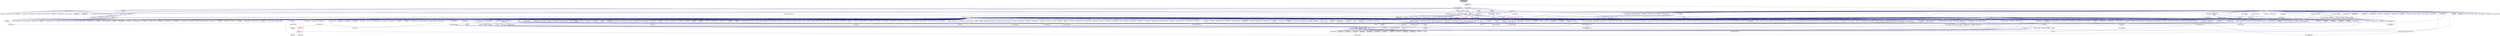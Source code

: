 digraph "apply_colocated_callback_fwd.hpp"
{
  edge [fontname="Helvetica",fontsize="10",labelfontname="Helvetica",labelfontsize="10"];
  node [fontname="Helvetica",fontsize="10",shape=record];
  Node176 [label="apply_colocated_callback\l_fwd.hpp",height=0.2,width=0.4,color="black", fillcolor="grey75", style="filled", fontcolor="black"];
  Node176 -> Node177 [dir="back",color="midnightblue",fontsize="10",style="solid",fontname="Helvetica"];
  Node177 [label="apply_colocated_callback.hpp",height=0.2,width=0.4,color="black", fillcolor="white", style="filled",URL="$d4/d64/apply__colocated__callback_8hpp.html"];
  Node177 -> Node178 [dir="back",color="midnightblue",fontsize="10",style="solid",fontname="Helvetica"];
  Node178 [label="applier.hpp",height=0.2,width=0.4,color="black", fillcolor="white", style="filled",URL="$d2/d6f/include_2applier_8hpp.html"];
  Node178 -> Node179 [dir="back",color="midnightblue",fontsize="10",style="solid",fontname="Helvetica"];
  Node179 [label="runtime.hpp",height=0.2,width=0.4,color="black", fillcolor="white", style="filled",URL="$d5/d15/include_2runtime_8hpp.html"];
  Node179 -> Node180 [dir="back",color="midnightblue",fontsize="10",style="solid",fontname="Helvetica"];
  Node180 [label="async_io_action.cpp",height=0.2,width=0.4,color="black", fillcolor="white", style="filled",URL="$d3/df5/async__io__action_8cpp.html"];
  Node179 -> Node181 [dir="back",color="midnightblue",fontsize="10",style="solid",fontname="Helvetica"];
  Node181 [label="async_io_external.cpp",height=0.2,width=0.4,color="black", fillcolor="white", style="filled",URL="$da/d9a/async__io__external_8cpp.html"];
  Node179 -> Node182 [dir="back",color="midnightblue",fontsize="10",style="solid",fontname="Helvetica"];
  Node182 [label="async_io_low_level.cpp",height=0.2,width=0.4,color="black", fillcolor="white", style="filled",URL="$dc/d10/async__io__low__level_8cpp.html"];
  Node179 -> Node183 [dir="back",color="midnightblue",fontsize="10",style="solid",fontname="Helvetica"];
  Node183 [label="async_io_simple.cpp",height=0.2,width=0.4,color="black", fillcolor="white", style="filled",URL="$da/db7/async__io__simple_8cpp.html"];
  Node179 -> Node184 [dir="back",color="midnightblue",fontsize="10",style="solid",fontname="Helvetica"];
  Node184 [label="rnd_future_reduce.cpp",height=0.2,width=0.4,color="black", fillcolor="white", style="filled",URL="$d1/db5/rnd__future__reduce_8cpp.html"];
  Node179 -> Node185 [dir="back",color="midnightblue",fontsize="10",style="solid",fontname="Helvetica"];
  Node185 [label="oversubscribing_resource\l_partitioner.cpp",height=0.2,width=0.4,color="black", fillcolor="white", style="filled",URL="$dd/dee/oversubscribing__resource__partitioner_8cpp.html"];
  Node179 -> Node186 [dir="back",color="midnightblue",fontsize="10",style="solid",fontname="Helvetica"];
  Node186 [label="system_characteristics.hpp",height=0.2,width=0.4,color="black", fillcolor="white", style="filled",URL="$d0/d07/system__characteristics_8hpp.html"];
  Node186 -> Node185 [dir="back",color="midnightblue",fontsize="10",style="solid",fontname="Helvetica"];
  Node186 -> Node187 [dir="back",color="midnightblue",fontsize="10",style="solid",fontname="Helvetica"];
  Node187 [label="simple_resource_partitioner.cpp",height=0.2,width=0.4,color="black", fillcolor="white", style="filled",URL="$d5/df9/simple__resource__partitioner_8cpp.html"];
  Node179 -> Node187 [dir="back",color="midnightblue",fontsize="10",style="solid",fontname="Helvetica"];
  Node179 -> Node188 [dir="back",color="midnightblue",fontsize="10",style="solid",fontname="Helvetica"];
  Node188 [label="hpx.hpp",height=0.2,width=0.4,color="red", fillcolor="white", style="filled",URL="$d0/daa/hpx_8hpp.html"];
  Node188 -> Node189 [dir="back",color="midnightblue",fontsize="10",style="solid",fontname="Helvetica"];
  Node189 [label="1d_stencil_1.cpp",height=0.2,width=0.4,color="black", fillcolor="white", style="filled",URL="$d2/db1/1d__stencil__1_8cpp.html"];
  Node188 -> Node190 [dir="back",color="midnightblue",fontsize="10",style="solid",fontname="Helvetica"];
  Node190 [label="1d_stencil_2.cpp",height=0.2,width=0.4,color="black", fillcolor="white", style="filled",URL="$d3/dd1/1d__stencil__2_8cpp.html"];
  Node188 -> Node191 [dir="back",color="midnightblue",fontsize="10",style="solid",fontname="Helvetica"];
  Node191 [label="1d_stencil_3.cpp",height=0.2,width=0.4,color="black", fillcolor="white", style="filled",URL="$db/d19/1d__stencil__3_8cpp.html"];
  Node188 -> Node192 [dir="back",color="midnightblue",fontsize="10",style="solid",fontname="Helvetica"];
  Node192 [label="1d_stencil_4.cpp",height=0.2,width=0.4,color="black", fillcolor="white", style="filled",URL="$d1/d7d/1d__stencil__4_8cpp.html"];
  Node188 -> Node193 [dir="back",color="midnightblue",fontsize="10",style="solid",fontname="Helvetica"];
  Node193 [label="1d_stencil_4_parallel.cpp",height=0.2,width=0.4,color="black", fillcolor="white", style="filled",URL="$d6/d05/1d__stencil__4__parallel_8cpp.html"];
  Node188 -> Node194 [dir="back",color="midnightblue",fontsize="10",style="solid",fontname="Helvetica"];
  Node194 [label="1d_stencil_4_repart.cpp",height=0.2,width=0.4,color="black", fillcolor="white", style="filled",URL="$d0/d6b/1d__stencil__4__repart_8cpp.html"];
  Node188 -> Node195 [dir="back",color="midnightblue",fontsize="10",style="solid",fontname="Helvetica"];
  Node195 [label="1d_stencil_4_throttle.cpp",height=0.2,width=0.4,color="black", fillcolor="white", style="filled",URL="$d6/de5/1d__stencil__4__throttle_8cpp.html"];
  Node188 -> Node196 [dir="back",color="midnightblue",fontsize="10",style="solid",fontname="Helvetica"];
  Node196 [label="1d_stencil_5.cpp",height=0.2,width=0.4,color="black", fillcolor="white", style="filled",URL="$d7/d2a/1d__stencil__5_8cpp.html"];
  Node188 -> Node197 [dir="back",color="midnightblue",fontsize="10",style="solid",fontname="Helvetica"];
  Node197 [label="1d_stencil_6.cpp",height=0.2,width=0.4,color="black", fillcolor="white", style="filled",URL="$db/de7/1d__stencil__6_8cpp.html"];
  Node188 -> Node198 [dir="back",color="midnightblue",fontsize="10",style="solid",fontname="Helvetica"];
  Node198 [label="1d_stencil_7.cpp",height=0.2,width=0.4,color="black", fillcolor="white", style="filled",URL="$d4/d5a/1d__stencil__7_8cpp.html"];
  Node188 -> Node199 [dir="back",color="midnightblue",fontsize="10",style="solid",fontname="Helvetica"];
  Node199 [label="1d_stencil_8.cpp",height=0.2,width=0.4,color="black", fillcolor="white", style="filled",URL="$df/de0/1d__stencil__8_8cpp.html"];
  Node188 -> Node200 [dir="back",color="midnightblue",fontsize="10",style="solid",fontname="Helvetica"];
  Node200 [label="accumulator.cpp",height=0.2,width=0.4,color="black", fillcolor="white", style="filled",URL="$d1/d81/accumulator_8cpp.html"];
  Node188 -> Node201 [dir="back",color="midnightblue",fontsize="10",style="solid",fontname="Helvetica"];
  Node201 [label="accumulator.hpp",height=0.2,width=0.4,color="black", fillcolor="white", style="filled",URL="$d4/d9d/server_2accumulator_8hpp.html"];
  Node201 -> Node200 [dir="back",color="midnightblue",fontsize="10",style="solid",fontname="Helvetica"];
  Node201 -> Node202 [dir="back",color="midnightblue",fontsize="10",style="solid",fontname="Helvetica"];
  Node202 [label="accumulator.hpp",height=0.2,width=0.4,color="black", fillcolor="white", style="filled",URL="$d8/d5e/accumulator_8hpp.html"];
  Node202 -> Node203 [dir="back",color="midnightblue",fontsize="10",style="solid",fontname="Helvetica"];
  Node203 [label="accumulator_client.cpp",height=0.2,width=0.4,color="black", fillcolor="white", style="filled",URL="$d7/dd0/accumulator__client_8cpp.html"];
  Node188 -> Node204 [dir="back",color="midnightblue",fontsize="10",style="solid",fontname="Helvetica"];
  Node204 [label="template_function_accumulator.hpp",height=0.2,width=0.4,color="black", fillcolor="white", style="filled",URL="$d7/da6/server_2template__function__accumulator_8hpp.html"];
  Node204 -> Node205 [dir="back",color="midnightblue",fontsize="10",style="solid",fontname="Helvetica"];
  Node205 [label="template_function_accumulator.cpp",height=0.2,width=0.4,color="black", fillcolor="white", style="filled",URL="$d5/d02/template__function__accumulator_8cpp.html"];
  Node204 -> Node206 [dir="back",color="midnightblue",fontsize="10",style="solid",fontname="Helvetica"];
  Node206 [label="template_function_accumulator.hpp",height=0.2,width=0.4,color="black", fillcolor="white", style="filled",URL="$d3/de9/template__function__accumulator_8hpp.html"];
  Node206 -> Node207 [dir="back",color="midnightblue",fontsize="10",style="solid",fontname="Helvetica"];
  Node207 [label="template_function_accumulator\l_client.cpp",height=0.2,width=0.4,color="black", fillcolor="white", style="filled",URL="$d0/dc6/template__function__accumulator__client_8cpp.html"];
  Node188 -> Node208 [dir="back",color="midnightblue",fontsize="10",style="solid",fontname="Helvetica"];
  Node208 [label="template_accumulator.cpp",height=0.2,width=0.4,color="black", fillcolor="white", style="filled",URL="$d0/d4a/template__accumulator_8cpp.html"];
  Node188 -> Node205 [dir="back",color="midnightblue",fontsize="10",style="solid",fontname="Helvetica"];
  Node188 -> Node206 [dir="back",color="midnightblue",fontsize="10",style="solid",fontname="Helvetica"];
  Node188 -> Node209 [dir="back",color="midnightblue",fontsize="10",style="solid",fontname="Helvetica"];
  Node209 [label="allgather_module.cpp",height=0.2,width=0.4,color="black", fillcolor="white", style="filled",URL="$df/de4/allgather__module_8cpp.html"];
  Node188 -> Node210 [dir="back",color="midnightblue",fontsize="10",style="solid",fontname="Helvetica"];
  Node210 [label="allgather.cpp",height=0.2,width=0.4,color="black", fillcolor="white", style="filled",URL="$d7/d06/allgather_8cpp.html"];
  Node188 -> Node211 [dir="back",color="midnightblue",fontsize="10",style="solid",fontname="Helvetica"];
  Node211 [label="allgather_and_gate.cpp",height=0.2,width=0.4,color="black", fillcolor="white", style="filled",URL="$d1/d56/allgather__and__gate_8cpp.html"];
  Node188 -> Node212 [dir="back",color="midnightblue",fontsize="10",style="solid",fontname="Helvetica"];
  Node212 [label="ag_client.cpp",height=0.2,width=0.4,color="black", fillcolor="white", style="filled",URL="$d4/d5d/ag__client_8cpp.html"];
  Node188 -> Node213 [dir="back",color="midnightblue",fontsize="10",style="solid",fontname="Helvetica"];
  Node213 [label="hpx_thread_phase.cpp",height=0.2,width=0.4,color="black", fillcolor="white", style="filled",URL="$d5/dca/hpx__thread__phase_8cpp.html"];
  Node188 -> Node214 [dir="back",color="midnightblue",fontsize="10",style="solid",fontname="Helvetica"];
  Node214 [label="os_thread_num.cpp",height=0.2,width=0.4,color="black", fillcolor="white", style="filled",URL="$d2/dfb/os__thread__num_8cpp.html"];
  Node188 -> Node215 [dir="back",color="midnightblue",fontsize="10",style="solid",fontname="Helvetica"];
  Node215 [label="cancelable_action.cpp",height=0.2,width=0.4,color="black", fillcolor="white", style="filled",URL="$d5/d0c/cancelable__action_8cpp.html"];
  Node188 -> Node216 [dir="back",color="midnightblue",fontsize="10",style="solid",fontname="Helvetica"];
  Node216 [label="cancelable_action.hpp",height=0.2,width=0.4,color="black", fillcolor="white", style="filled",URL="$d5/d4d/server_2cancelable__action_8hpp.html"];
  Node216 -> Node215 [dir="back",color="midnightblue",fontsize="10",style="solid",fontname="Helvetica"];
  Node216 -> Node217 [dir="back",color="midnightblue",fontsize="10",style="solid",fontname="Helvetica"];
  Node217 [label="cancelable_action.hpp",height=0.2,width=0.4,color="black", fillcolor="white", style="filled",URL="$d0/da3/stubs_2cancelable__action_8hpp.html"];
  Node217 -> Node218 [dir="back",color="midnightblue",fontsize="10",style="solid",fontname="Helvetica"];
  Node218 [label="cancelable_action.hpp",height=0.2,width=0.4,color="black", fillcolor="white", style="filled",URL="$d6/d28/cancelable__action_8hpp.html"];
  Node218 -> Node219 [dir="back",color="midnightblue",fontsize="10",style="solid",fontname="Helvetica"];
  Node219 [label="cancelable_action_client.cpp",height=0.2,width=0.4,color="black", fillcolor="white", style="filled",URL="$d1/db8/cancelable__action__client_8cpp.html"];
  Node188 -> Node217 [dir="back",color="midnightblue",fontsize="10",style="solid",fontname="Helvetica"];
  Node188 -> Node219 [dir="back",color="midnightblue",fontsize="10",style="solid",fontname="Helvetica"];
  Node188 -> Node220 [dir="back",color="midnightblue",fontsize="10",style="solid",fontname="Helvetica"];
  Node220 [label="cublas_matmul.cpp",height=0.2,width=0.4,color="black", fillcolor="white", style="filled",URL="$dd/d84/cublas__matmul_8cpp.html"];
  Node188 -> Node221 [dir="back",color="midnightblue",fontsize="10",style="solid",fontname="Helvetica"];
  Node221 [label="win_perf_counters.cpp",height=0.2,width=0.4,color="black", fillcolor="white", style="filled",URL="$d8/d11/win__perf__counters_8cpp.html"];
  Node188 -> Node222 [dir="back",color="midnightblue",fontsize="10",style="solid",fontname="Helvetica"];
  Node222 [label="win_perf_counters.hpp",height=0.2,width=0.4,color="black", fillcolor="white", style="filled",URL="$d5/da7/win__perf__counters_8hpp.html"];
  Node188 -> Node223 [dir="back",color="midnightblue",fontsize="10",style="solid",fontname="Helvetica"];
  Node223 [label="hello_world_component.hpp",height=0.2,width=0.4,color="black", fillcolor="white", style="filled",URL="$df/df0/hello__world__component_8hpp.html"];
  Node223 -> Node224 [dir="back",color="midnightblue",fontsize="10",style="solid",fontname="Helvetica"];
  Node224 [label="hello_world_client.cpp",height=0.2,width=0.4,color="black", fillcolor="white", style="filled",URL="$d5/da6/hello__world__client_8cpp.html"];
  Node223 -> Node225 [dir="back",color="midnightblue",fontsize="10",style="solid",fontname="Helvetica"];
  Node225 [label="hello_world_component.cpp",height=0.2,width=0.4,color="black", fillcolor="white", style="filled",URL="$d8/daa/hello__world__component_8cpp.html"];
  Node188 -> Node226 [dir="back",color="midnightblue",fontsize="10",style="solid",fontname="Helvetica"];
  Node226 [label="interpolate1d.cpp",height=0.2,width=0.4,color="black", fillcolor="white", style="filled",URL="$d0/d05/interpolate1d_8cpp.html"];
  Node188 -> Node227 [dir="back",color="midnightblue",fontsize="10",style="solid",fontname="Helvetica"];
  Node227 [label="partition.hpp",height=0.2,width=0.4,color="black", fillcolor="white", style="filled",URL="$d0/d7a/examples_2interpolate1d_2interpolate1d_2partition_8hpp.html"];
  Node227 -> Node226 [dir="back",color="midnightblue",fontsize="10",style="solid",fontname="Helvetica"];
  Node227 -> Node228 [dir="back",color="midnightblue",fontsize="10",style="solid",fontname="Helvetica"];
  Node228 [label="interpolate1d.hpp",height=0.2,width=0.4,color="red", fillcolor="white", style="filled",URL="$d4/dc7/interpolate1d_8hpp.html"];
  Node228 -> Node226 [dir="back",color="midnightblue",fontsize="10",style="solid",fontname="Helvetica"];
  Node188 -> Node230 [dir="back",color="midnightblue",fontsize="10",style="solid",fontname="Helvetica"];
  Node230 [label="partition.hpp",height=0.2,width=0.4,color="black", fillcolor="white", style="filled",URL="$d0/dff/examples_2interpolate1d_2interpolate1d_2server_2partition_8hpp.html"];
  Node230 -> Node227 [dir="back",color="midnightblue",fontsize="10",style="solid",fontname="Helvetica"];
  Node230 -> Node231 [dir="back",color="midnightblue",fontsize="10",style="solid",fontname="Helvetica"];
  Node231 [label="partition.cpp",height=0.2,width=0.4,color="black", fillcolor="white", style="filled",URL="$d0/d4f/examples_2interpolate1d_2interpolate1d_2server_2partition_8cpp.html"];
  Node188 -> Node228 [dir="back",color="midnightblue",fontsize="10",style="solid",fontname="Helvetica"];
  Node188 -> Node232 [dir="back",color="midnightblue",fontsize="10",style="solid",fontname="Helvetica"];
  Node232 [label="read_values.cpp",height=0.2,width=0.4,color="black", fillcolor="white", style="filled",URL="$d0/d8c/interpolate1d_2interpolate1d_2read__values_8cpp.html"];
  Node188 -> Node231 [dir="back",color="midnightblue",fontsize="10",style="solid",fontname="Helvetica"];
  Node188 -> Node233 [dir="back",color="midnightblue",fontsize="10",style="solid",fontname="Helvetica"];
  Node233 [label="jacobi.cpp",height=0.2,width=0.4,color="black", fillcolor="white", style="filled",URL="$d2/d27/jacobi_8cpp.html"];
  Node188 -> Node234 [dir="back",color="midnightblue",fontsize="10",style="solid",fontname="Helvetica"];
  Node234 [label="grid.cpp",height=0.2,width=0.4,color="black", fillcolor="white", style="filled",URL="$d6/d1b/jacobi__component_2grid_8cpp.html"];
  Node188 -> Node235 [dir="back",color="midnightblue",fontsize="10",style="solid",fontname="Helvetica"];
  Node235 [label="row.cpp",height=0.2,width=0.4,color="black", fillcolor="white", style="filled",URL="$d3/d86/server_2row_8cpp.html"];
  Node188 -> Node236 [dir="back",color="midnightblue",fontsize="10",style="solid",fontname="Helvetica"];
  Node236 [label="solver.cpp",height=0.2,width=0.4,color="black", fillcolor="white", style="filled",URL="$d6/d94/solver_8cpp.html"];
  Node188 -> Node237 [dir="back",color="midnightblue",fontsize="10",style="solid",fontname="Helvetica"];
  Node237 [label="stencil_iterator.cpp",height=0.2,width=0.4,color="black", fillcolor="white", style="filled",URL="$d6/de1/server_2stencil__iterator_8cpp.html"];
  Node188 -> Node238 [dir="back",color="midnightblue",fontsize="10",style="solid",fontname="Helvetica"];
  Node238 [label="stencil_iterator.cpp",height=0.2,width=0.4,color="black", fillcolor="white", style="filled",URL="$d7/d71/stencil__iterator_8cpp.html"];
  Node188 -> Node239 [dir="back",color="midnightblue",fontsize="10",style="solid",fontname="Helvetica"];
  Node239 [label="jacobi.cpp",height=0.2,width=0.4,color="black", fillcolor="white", style="filled",URL="$d3/d44/smp_2jacobi_8cpp.html"];
  Node188 -> Node240 [dir="back",color="midnightblue",fontsize="10",style="solid",fontname="Helvetica"];
  Node240 [label="jacobi_hpx.cpp",height=0.2,width=0.4,color="black", fillcolor="white", style="filled",URL="$d8/d72/jacobi__hpx_8cpp.html"];
  Node188 -> Node241 [dir="back",color="midnightblue",fontsize="10",style="solid",fontname="Helvetica"];
  Node241 [label="jacobi_nonuniform.cpp",height=0.2,width=0.4,color="black", fillcolor="white", style="filled",URL="$dd/ddc/jacobi__nonuniform_8cpp.html"];
  Node188 -> Node242 [dir="back",color="midnightblue",fontsize="10",style="solid",fontname="Helvetica"];
  Node242 [label="jacobi_nonuniform_hpx.cpp",height=0.2,width=0.4,color="black", fillcolor="white", style="filled",URL="$de/d56/jacobi__nonuniform__hpx_8cpp.html"];
  Node188 -> Node243 [dir="back",color="midnightblue",fontsize="10",style="solid",fontname="Helvetica"];
  Node243 [label="nqueen.cpp",height=0.2,width=0.4,color="black", fillcolor="white", style="filled",URL="$db/dca/nqueen_8cpp.html"];
  Node188 -> Node244 [dir="back",color="midnightblue",fontsize="10",style="solid",fontname="Helvetica"];
  Node244 [label="nqueen.hpp",height=0.2,width=0.4,color="black", fillcolor="white", style="filled",URL="$de/d58/server_2nqueen_8hpp.html"];
  Node244 -> Node243 [dir="back",color="midnightblue",fontsize="10",style="solid",fontname="Helvetica"];
  Node244 -> Node245 [dir="back",color="midnightblue",fontsize="10",style="solid",fontname="Helvetica"];
  Node245 [label="nqueen.hpp",height=0.2,width=0.4,color="red", fillcolor="white", style="filled",URL="$da/dfd/stubs_2nqueen_8hpp.html"];
  Node188 -> Node247 [dir="back",color="midnightblue",fontsize="10",style="solid",fontname="Helvetica"];
  Node247 [label="nqueen_client.cpp",height=0.2,width=0.4,color="black", fillcolor="white", style="filled",URL="$d3/d5e/nqueen__client_8cpp.html"];
  Node188 -> Node248 [dir="back",color="midnightblue",fontsize="10",style="solid",fontname="Helvetica"];
  Node248 [label="sine.cpp",height=0.2,width=0.4,color="black", fillcolor="white", style="filled",URL="$d3/d0d/server_2sine_8cpp.html"];
  Node188 -> Node249 [dir="back",color="midnightblue",fontsize="10",style="solid",fontname="Helvetica"];
  Node249 [label="sine.hpp",height=0.2,width=0.4,color="black", fillcolor="white", style="filled",URL="$d8/dac/sine_8hpp.html"];
  Node249 -> Node248 [dir="back",color="midnightblue",fontsize="10",style="solid",fontname="Helvetica"];
  Node249 -> Node250 [dir="back",color="midnightblue",fontsize="10",style="solid",fontname="Helvetica"];
  Node250 [label="sine.cpp",height=0.2,width=0.4,color="black", fillcolor="white", style="filled",URL="$d5/dd8/sine_8cpp.html"];
  Node188 -> Node250 [dir="back",color="midnightblue",fontsize="10",style="solid",fontname="Helvetica"];
  Node188 -> Node251 [dir="back",color="midnightblue",fontsize="10",style="solid",fontname="Helvetica"];
  Node251 [label="sine_client.cpp",height=0.2,width=0.4,color="black", fillcolor="white", style="filled",URL="$db/d62/sine__client_8cpp.html"];
  Node188 -> Node252 [dir="back",color="midnightblue",fontsize="10",style="solid",fontname="Helvetica"];
  Node252 [label="qt.cpp",height=0.2,width=0.4,color="black", fillcolor="white", style="filled",URL="$df/d90/qt_8cpp.html"];
  Node188 -> Node253 [dir="back",color="midnightblue",fontsize="10",style="solid",fontname="Helvetica"];
  Node253 [label="queue_client.cpp",height=0.2,width=0.4,color="black", fillcolor="white", style="filled",URL="$d7/d96/queue__client_8cpp.html"];
  Node188 -> Node254 [dir="back",color="midnightblue",fontsize="10",style="solid",fontname="Helvetica"];
  Node254 [label="customize_async.cpp",height=0.2,width=0.4,color="black", fillcolor="white", style="filled",URL="$d0/d82/customize__async_8cpp.html"];
  Node188 -> Node255 [dir="back",color="midnightblue",fontsize="10",style="solid",fontname="Helvetica"];
  Node255 [label="data_actions.cpp",height=0.2,width=0.4,color="black", fillcolor="white", style="filled",URL="$dc/d68/data__actions_8cpp.html"];
  Node188 -> Node256 [dir="back",color="midnightblue",fontsize="10",style="solid",fontname="Helvetica"];
  Node256 [label="error_handling.cpp",height=0.2,width=0.4,color="black", fillcolor="white", style="filled",URL="$d9/d96/error__handling_8cpp.html"];
  Node188 -> Node257 [dir="back",color="midnightblue",fontsize="10",style="solid",fontname="Helvetica"];
  Node257 [label="event_synchronization.cpp",height=0.2,width=0.4,color="black", fillcolor="white", style="filled",URL="$d0/d35/event__synchronization_8cpp.html"];
  Node188 -> Node258 [dir="back",color="midnightblue",fontsize="10",style="solid",fontname="Helvetica"];
  Node258 [label="factorial.cpp",height=0.2,width=0.4,color="black", fillcolor="white", style="filled",URL="$d9/d00/factorial_8cpp.html"];
  Node188 -> Node259 [dir="back",color="midnightblue",fontsize="10",style="solid",fontname="Helvetica"];
  Node259 [label="file_serialization.cpp",height=0.2,width=0.4,color="black", fillcolor="white", style="filled",URL="$de/d58/file__serialization_8cpp.html"];
  Node188 -> Node260 [dir="back",color="midnightblue",fontsize="10",style="solid",fontname="Helvetica"];
  Node260 [label="init_globally.cpp",height=0.2,width=0.4,color="black", fillcolor="white", style="filled",URL="$d6/dad/init__globally_8cpp.html"];
  Node188 -> Node261 [dir="back",color="midnightblue",fontsize="10",style="solid",fontname="Helvetica"];
  Node261 [label="interest_calculator.cpp",height=0.2,width=0.4,color="black", fillcolor="white", style="filled",URL="$d2/d86/interest__calculator_8cpp.html"];
  Node188 -> Node262 [dir="back",color="midnightblue",fontsize="10",style="solid",fontname="Helvetica"];
  Node262 [label="non_atomic_rma.cpp",height=0.2,width=0.4,color="black", fillcolor="white", style="filled",URL="$d7/d8b/non__atomic__rma_8cpp.html"];
  Node188 -> Node263 [dir="back",color="midnightblue",fontsize="10",style="solid",fontname="Helvetica"];
  Node263 [label="partitioned_vector\l_spmd_foreach.cpp",height=0.2,width=0.4,color="black", fillcolor="white", style="filled",URL="$db/d7c/partitioned__vector__spmd__foreach_8cpp.html"];
  Node188 -> Node264 [dir="back",color="midnightblue",fontsize="10",style="solid",fontname="Helvetica"];
  Node264 [label="pipeline1.cpp",height=0.2,width=0.4,color="black", fillcolor="white", style="filled",URL="$d5/d77/pipeline1_8cpp.html"];
  Node188 -> Node265 [dir="back",color="midnightblue",fontsize="10",style="solid",fontname="Helvetica"];
  Node265 [label="quicksort.cpp",height=0.2,width=0.4,color="black", fillcolor="white", style="filled",URL="$d3/d1e/quicksort_8cpp.html"];
  Node188 -> Node266 [dir="back",color="midnightblue",fontsize="10",style="solid",fontname="Helvetica"];
  Node266 [label="receive_buffer.cpp",height=0.2,width=0.4,color="black", fillcolor="white", style="filled",URL="$d7/d10/receive__buffer_8cpp.html"];
  Node188 -> Node267 [dir="back",color="midnightblue",fontsize="10",style="solid",fontname="Helvetica"];
  Node267 [label="safe_object.cpp",height=0.2,width=0.4,color="black", fillcolor="white", style="filled",URL="$dd/d52/safe__object_8cpp.html"];
  Node188 -> Node268 [dir="back",color="midnightblue",fontsize="10",style="solid",fontname="Helvetica"];
  Node268 [label="sort_by_key_demo.cpp",height=0.2,width=0.4,color="black", fillcolor="white", style="filled",URL="$da/d20/sort__by__key__demo_8cpp.html"];
  Node188 -> Node269 [dir="back",color="midnightblue",fontsize="10",style="solid",fontname="Helvetica"];
  Node269 [label="timed_wake.cpp",height=0.2,width=0.4,color="black", fillcolor="white", style="filled",URL="$d8/df9/timed__wake_8cpp.html"];
  Node188 -> Node270 [dir="back",color="midnightblue",fontsize="10",style="solid",fontname="Helvetica"];
  Node270 [label="vector_counting_dotproduct.cpp",height=0.2,width=0.4,color="black", fillcolor="white", style="filled",URL="$df/de9/vector__counting__dotproduct_8cpp.html"];
  Node188 -> Node271 [dir="back",color="midnightblue",fontsize="10",style="solid",fontname="Helvetica"];
  Node271 [label="vector_zip_dotproduct.cpp",height=0.2,width=0.4,color="black", fillcolor="white", style="filled",URL="$dc/d18/vector__zip__dotproduct_8cpp.html"];
  Node188 -> Node272 [dir="back",color="midnightblue",fontsize="10",style="solid",fontname="Helvetica"];
  Node272 [label="zerocopy_rdma.cpp",height=0.2,width=0.4,color="black", fillcolor="white", style="filled",URL="$d1/dad/zerocopy__rdma_8cpp.html"];
  Node188 -> Node273 [dir="back",color="midnightblue",fontsize="10",style="solid",fontname="Helvetica"];
  Node273 [label="random_mem_access.cpp",height=0.2,width=0.4,color="black", fillcolor="white", style="filled",URL="$d1/d51/random__mem__access_8cpp.html"];
  Node188 -> Node274 [dir="back",color="midnightblue",fontsize="10",style="solid",fontname="Helvetica"];
  Node274 [label="random_mem_access.hpp",height=0.2,width=0.4,color="black", fillcolor="white", style="filled",URL="$d0/d19/server_2random__mem__access_8hpp.html"];
  Node274 -> Node273 [dir="back",color="midnightblue",fontsize="10",style="solid",fontname="Helvetica"];
  Node274 -> Node275 [dir="back",color="midnightblue",fontsize="10",style="solid",fontname="Helvetica"];
  Node275 [label="random_mem_access.hpp",height=0.2,width=0.4,color="red", fillcolor="white", style="filled",URL="$d3/d32/stubs_2random__mem__access_8hpp.html"];
  Node188 -> Node277 [dir="back",color="midnightblue",fontsize="10",style="solid",fontname="Helvetica"];
  Node277 [label="random_mem_access_client.cpp",height=0.2,width=0.4,color="black", fillcolor="white", style="filled",URL="$df/d1b/random__mem__access__client_8cpp.html"];
  Node188 -> Node185 [dir="back",color="midnightblue",fontsize="10",style="solid",fontname="Helvetica"];
  Node188 -> Node187 [dir="back",color="midnightblue",fontsize="10",style="solid",fontname="Helvetica"];
  Node188 -> Node278 [dir="back",color="midnightblue",fontsize="10",style="solid",fontname="Helvetica"];
  Node278 [label="dimension.hpp",height=0.2,width=0.4,color="red", fillcolor="white", style="filled",URL="$d6/d39/sheneos_2sheneos_2dimension_8hpp.html"];
  Node278 -> Node284 [dir="back",color="midnightblue",fontsize="10",style="solid",fontname="Helvetica"];
  Node284 [label="partition3d.hpp",height=0.2,width=0.4,color="black", fillcolor="white", style="filled",URL="$dd/dbf/server_2partition3d_8hpp.html"];
  Node284 -> Node285 [dir="back",color="midnightblue",fontsize="10",style="solid",fontname="Helvetica"];
  Node285 [label="partition3d.hpp",height=0.2,width=0.4,color="black", fillcolor="white", style="filled",URL="$d1/d50/partition3d_8hpp.html"];
  Node285 -> Node281 [dir="back",color="midnightblue",fontsize="10",style="solid",fontname="Helvetica"];
  Node281 [label="interpolator.cpp",height=0.2,width=0.4,color="black", fillcolor="white", style="filled",URL="$d5/d02/interpolator_8cpp.html"];
  Node285 -> Node286 [dir="back",color="midnightblue",fontsize="10",style="solid",fontname="Helvetica"];
  Node286 [label="interpolator.hpp",height=0.2,width=0.4,color="red", fillcolor="white", style="filled",URL="$dc/d3b/interpolator_8hpp.html"];
  Node286 -> Node281 [dir="back",color="midnightblue",fontsize="10",style="solid",fontname="Helvetica"];
  Node286 -> Node288 [dir="back",color="midnightblue",fontsize="10",style="solid",fontname="Helvetica"];
  Node288 [label="sheneos_compare.cpp",height=0.2,width=0.4,color="black", fillcolor="white", style="filled",URL="$dc/d11/sheneos__compare_8cpp.html"];
  Node286 -> Node289 [dir="back",color="midnightblue",fontsize="10",style="solid",fontname="Helvetica"];
  Node289 [label="sheneos_test.cpp",height=0.2,width=0.4,color="black", fillcolor="white", style="filled",URL="$d4/d6e/sheneos__test_8cpp.html"];
  Node284 -> Node283 [dir="back",color="midnightblue",fontsize="10",style="solid",fontname="Helvetica"];
  Node283 [label="partition3d.cpp",height=0.2,width=0.4,color="black", fillcolor="white", style="filled",URL="$de/d70/partition3d_8cpp.html"];
  Node188 -> Node281 [dir="back",color="midnightblue",fontsize="10",style="solid",fontname="Helvetica"];
  Node188 -> Node285 [dir="back",color="midnightblue",fontsize="10",style="solid",fontname="Helvetica"];
  Node188 -> Node284 [dir="back",color="midnightblue",fontsize="10",style="solid",fontname="Helvetica"];
  Node188 -> Node286 [dir="back",color="midnightblue",fontsize="10",style="solid",fontname="Helvetica"];
  Node188 -> Node290 [dir="back",color="midnightblue",fontsize="10",style="solid",fontname="Helvetica"];
  Node290 [label="configuration.hpp",height=0.2,width=0.4,color="red", fillcolor="white", style="filled",URL="$dc/d0a/configuration_8hpp.html"];
  Node290 -> Node286 [dir="back",color="midnightblue",fontsize="10",style="solid",fontname="Helvetica"];
  Node188 -> Node282 [dir="back",color="midnightblue",fontsize="10",style="solid",fontname="Helvetica"];
  Node282 [label="read_values.cpp",height=0.2,width=0.4,color="black", fillcolor="white", style="filled",URL="$d7/da4/sheneos_2sheneos_2read__values_8cpp.html"];
  Node188 -> Node283 [dir="back",color="midnightblue",fontsize="10",style="solid",fontname="Helvetica"];
  Node188 -> Node289 [dir="back",color="midnightblue",fontsize="10",style="solid",fontname="Helvetica"];
  Node188 -> Node292 [dir="back",color="midnightblue",fontsize="10",style="solid",fontname="Helvetica"];
  Node292 [label="startup_shutdown.cpp",height=0.2,width=0.4,color="black", fillcolor="white", style="filled",URL="$d3/dfc/server_2startup__shutdown_8cpp.html"];
  Node188 -> Node293 [dir="back",color="midnightblue",fontsize="10",style="solid",fontname="Helvetica"];
  Node293 [label="startup_shutdown.cpp",height=0.2,width=0.4,color="black", fillcolor="white", style="filled",URL="$d0/ddb/startup__shutdown_8cpp.html"];
  Node188 -> Node294 [dir="back",color="midnightblue",fontsize="10",style="solid",fontname="Helvetica"];
  Node294 [label="spin.cpp",height=0.2,width=0.4,color="black", fillcolor="white", style="filled",URL="$d7/df2/spin_8cpp.html"];
  Node188 -> Node295 [dir="back",color="midnightblue",fontsize="10",style="solid",fontname="Helvetica"];
  Node295 [label="throttle.cpp",height=0.2,width=0.4,color="black", fillcolor="white", style="filled",URL="$de/d56/server_2throttle_8cpp.html"];
  Node188 -> Node296 [dir="back",color="midnightblue",fontsize="10",style="solid",fontname="Helvetica"];
  Node296 [label="throttle.hpp",height=0.2,width=0.4,color="black", fillcolor="white", style="filled",URL="$db/dc9/server_2throttle_8hpp.html"];
  Node296 -> Node295 [dir="back",color="midnightblue",fontsize="10",style="solid",fontname="Helvetica"];
  Node296 -> Node297 [dir="back",color="midnightblue",fontsize="10",style="solid",fontname="Helvetica"];
  Node297 [label="throttle.hpp",height=0.2,width=0.4,color="black", fillcolor="white", style="filled",URL="$d5/dec/stubs_2throttle_8hpp.html"];
  Node297 -> Node298 [dir="back",color="midnightblue",fontsize="10",style="solid",fontname="Helvetica"];
  Node298 [label="throttle.hpp",height=0.2,width=0.4,color="black", fillcolor="white", style="filled",URL="$d2/d2e/throttle_8hpp.html"];
  Node298 -> Node299 [dir="back",color="midnightblue",fontsize="10",style="solid",fontname="Helvetica"];
  Node299 [label="throttle.cpp",height=0.2,width=0.4,color="black", fillcolor="white", style="filled",URL="$db/d02/throttle_8cpp.html"];
  Node298 -> Node300 [dir="back",color="midnightblue",fontsize="10",style="solid",fontname="Helvetica"];
  Node300 [label="throttle_client.cpp",height=0.2,width=0.4,color="black", fillcolor="white", style="filled",URL="$d0/db7/throttle__client_8cpp.html"];
  Node188 -> Node297 [dir="back",color="midnightblue",fontsize="10",style="solid",fontname="Helvetica"];
  Node188 -> Node299 [dir="back",color="midnightblue",fontsize="10",style="solid",fontname="Helvetica"];
  Node188 -> Node298 [dir="back",color="midnightblue",fontsize="10",style="solid",fontname="Helvetica"];
  Node188 -> Node301 [dir="back",color="midnightblue",fontsize="10",style="solid",fontname="Helvetica"];
  Node301 [label="transpose_await.cpp",height=0.2,width=0.4,color="black", fillcolor="white", style="filled",URL="$de/d68/transpose__await_8cpp.html"];
  Node188 -> Node302 [dir="back",color="midnightblue",fontsize="10",style="solid",fontname="Helvetica"];
  Node302 [label="transpose_block.cpp",height=0.2,width=0.4,color="black", fillcolor="white", style="filled",URL="$d0/de1/transpose__block_8cpp.html"];
  Node188 -> Node303 [dir="back",color="midnightblue",fontsize="10",style="solid",fontname="Helvetica"];
  Node303 [label="transpose_block_numa.cpp",height=0.2,width=0.4,color="black", fillcolor="white", style="filled",URL="$dd/d3b/transpose__block__numa_8cpp.html"];
  Node188 -> Node304 [dir="back",color="midnightblue",fontsize="10",style="solid",fontname="Helvetica"];
  Node304 [label="transpose_serial.cpp",height=0.2,width=0.4,color="black", fillcolor="white", style="filled",URL="$db/d74/transpose__serial_8cpp.html"];
  Node188 -> Node305 [dir="back",color="midnightblue",fontsize="10",style="solid",fontname="Helvetica"];
  Node305 [label="transpose_serial_block.cpp",height=0.2,width=0.4,color="black", fillcolor="white", style="filled",URL="$d8/daa/transpose__serial__block_8cpp.html"];
  Node188 -> Node306 [dir="back",color="midnightblue",fontsize="10",style="solid",fontname="Helvetica"];
  Node306 [label="transpose_serial_vector.cpp",height=0.2,width=0.4,color="black", fillcolor="white", style="filled",URL="$d4/d04/transpose__serial__vector_8cpp.html"];
  Node188 -> Node307 [dir="back",color="midnightblue",fontsize="10",style="solid",fontname="Helvetica"];
  Node307 [label="transpose_smp.cpp",height=0.2,width=0.4,color="black", fillcolor="white", style="filled",URL="$d2/d99/transpose__smp_8cpp.html"];
  Node188 -> Node308 [dir="back",color="midnightblue",fontsize="10",style="solid",fontname="Helvetica"];
  Node308 [label="transpose_smp_block.cpp",height=0.2,width=0.4,color="black", fillcolor="white", style="filled",URL="$da/d4d/transpose__smp__block_8cpp.html"];
  Node188 -> Node309 [dir="back",color="midnightblue",fontsize="10",style="solid",fontname="Helvetica"];
  Node309 [label="simple_central_tuplespace.hpp",height=0.2,width=0.4,color="black", fillcolor="white", style="filled",URL="$db/d69/server_2simple__central__tuplespace_8hpp.html"];
  Node309 -> Node310 [dir="back",color="midnightblue",fontsize="10",style="solid",fontname="Helvetica"];
  Node310 [label="simple_central_tuplespace.cpp",height=0.2,width=0.4,color="black", fillcolor="white", style="filled",URL="$d3/dec/simple__central__tuplespace_8cpp.html"];
  Node309 -> Node311 [dir="back",color="midnightblue",fontsize="10",style="solid",fontname="Helvetica"];
  Node311 [label="simple_central_tuplespace.hpp",height=0.2,width=0.4,color="black", fillcolor="white", style="filled",URL="$d0/d4b/stubs_2simple__central__tuplespace_8hpp.html"];
  Node311 -> Node312 [dir="back",color="midnightblue",fontsize="10",style="solid",fontname="Helvetica"];
  Node312 [label="simple_central_tuplespace.hpp",height=0.2,width=0.4,color="black", fillcolor="white", style="filled",URL="$d5/ddd/simple__central__tuplespace_8hpp.html"];
  Node312 -> Node313 [dir="back",color="midnightblue",fontsize="10",style="solid",fontname="Helvetica"];
  Node313 [label="simple_central_tuplespace\l_client.cpp",height=0.2,width=0.4,color="black", fillcolor="white", style="filled",URL="$d1/d7b/simple__central__tuplespace__client_8cpp.html"];
  Node188 -> Node314 [dir="back",color="midnightblue",fontsize="10",style="solid",fontname="Helvetica"];
  Node314 [label="tuples_warehouse.hpp",height=0.2,width=0.4,color="black", fillcolor="white", style="filled",URL="$da/de6/tuples__warehouse_8hpp.html"];
  Node314 -> Node309 [dir="back",color="midnightblue",fontsize="10",style="solid",fontname="Helvetica"];
  Node188 -> Node310 [dir="back",color="midnightblue",fontsize="10",style="solid",fontname="Helvetica"];
  Node188 -> Node315 [dir="back",color="midnightblue",fontsize="10",style="solid",fontname="Helvetica"];
  Node315 [label="hpx_runtime.cpp",height=0.2,width=0.4,color="black", fillcolor="white", style="filled",URL="$d7/d1e/hpx__runtime_8cpp.html"];
  Node188 -> Node316 [dir="back",color="midnightblue",fontsize="10",style="solid",fontname="Helvetica"];
  Node316 [label="synchronize.cpp",height=0.2,width=0.4,color="black", fillcolor="white", style="filled",URL="$da/da2/synchronize_8cpp.html"];
  Node188 -> Node317 [dir="back",color="midnightblue",fontsize="10",style="solid",fontname="Helvetica"];
  Node317 [label="agas_cache_timings.cpp",height=0.2,width=0.4,color="black", fillcolor="white", style="filled",URL="$dd/d37/agas__cache__timings_8cpp.html"];
  Node188 -> Node318 [dir="back",color="midnightblue",fontsize="10",style="solid",fontname="Helvetica"];
  Node318 [label="async_overheads.cpp",height=0.2,width=0.4,color="black", fillcolor="white", style="filled",URL="$de/da6/async__overheads_8cpp.html"];
  Node188 -> Node319 [dir="back",color="midnightblue",fontsize="10",style="solid",fontname="Helvetica"];
  Node319 [label="coroutines_call_overhead.cpp",height=0.2,width=0.4,color="black", fillcolor="white", style="filled",URL="$da/d1e/coroutines__call__overhead_8cpp.html"];
  Node188 -> Node320 [dir="back",color="midnightblue",fontsize="10",style="solid",fontname="Helvetica"];
  Node320 [label="foreach_scaling.cpp",height=0.2,width=0.4,color="black", fillcolor="white", style="filled",URL="$d4/d94/foreach__scaling_8cpp.html"];
  Node188 -> Node321 [dir="back",color="midnightblue",fontsize="10",style="solid",fontname="Helvetica"];
  Node321 [label="function_object_wrapper\l_overhead.cpp",height=0.2,width=0.4,color="black", fillcolor="white", style="filled",URL="$d5/d6f/function__object__wrapper__overhead_8cpp.html"];
  Node188 -> Node322 [dir="back",color="midnightblue",fontsize="10",style="solid",fontname="Helvetica"];
  Node322 [label="hpx_homogeneous_timed\l_task_spawn_executors.cpp",height=0.2,width=0.4,color="black", fillcolor="white", style="filled",URL="$d1/d3b/hpx__homogeneous__timed__task__spawn__executors_8cpp.html"];
  Node188 -> Node323 [dir="back",color="midnightblue",fontsize="10",style="solid",fontname="Helvetica"];
  Node323 [label="htts2_hpx.cpp",height=0.2,width=0.4,color="black", fillcolor="white", style="filled",URL="$d2/daf/htts2__hpx_8cpp.html"];
  Node188 -> Node324 [dir="back",color="midnightblue",fontsize="10",style="solid",fontname="Helvetica"];
  Node324 [label="partitioned_vector\l_foreach.cpp",height=0.2,width=0.4,color="black", fillcolor="white", style="filled",URL="$df/d5f/partitioned__vector__foreach_8cpp.html"];
  Node188 -> Node325 [dir="back",color="midnightblue",fontsize="10",style="solid",fontname="Helvetica"];
  Node325 [label="serialization_overhead.cpp",height=0.2,width=0.4,color="black", fillcolor="white", style="filled",URL="$d3/df8/serialization__overhead_8cpp.html"];
  Node188 -> Node326 [dir="back",color="midnightblue",fontsize="10",style="solid",fontname="Helvetica"];
  Node326 [label="sizeof.cpp",height=0.2,width=0.4,color="black", fillcolor="white", style="filled",URL="$d3/d0f/sizeof_8cpp.html"];
  Node188 -> Node327 [dir="back",color="midnightblue",fontsize="10",style="solid",fontname="Helvetica"];
  Node327 [label="skynet.cpp",height=0.2,width=0.4,color="black", fillcolor="white", style="filled",URL="$d0/dc3/skynet_8cpp.html"];
  Node188 -> Node328 [dir="back",color="midnightblue",fontsize="10",style="solid",fontname="Helvetica"];
  Node328 [label="stencil3_iterators.cpp",height=0.2,width=0.4,color="black", fillcolor="white", style="filled",URL="$db/d9e/stencil3__iterators_8cpp.html"];
  Node188 -> Node329 [dir="back",color="midnightblue",fontsize="10",style="solid",fontname="Helvetica"];
  Node329 [label="stream.cpp",height=0.2,width=0.4,color="black", fillcolor="white", style="filled",URL="$da/d5f/stream_8cpp.html"];
  Node188 -> Node330 [dir="back",color="midnightblue",fontsize="10",style="solid",fontname="Helvetica"];
  Node330 [label="timed_task_spawn.cpp",height=0.2,width=0.4,color="black", fillcolor="white", style="filled",URL="$df/de1/timed__task__spawn_8cpp.html"];
  Node188 -> Node331 [dir="back",color="midnightblue",fontsize="10",style="solid",fontname="Helvetica"];
  Node331 [label="transform_reduce_binary\l_scaling.cpp",height=0.2,width=0.4,color="black", fillcolor="white", style="filled",URL="$d1/dae/transform__reduce__binary__scaling_8cpp.html"];
  Node188 -> Node332 [dir="back",color="midnightblue",fontsize="10",style="solid",fontname="Helvetica"];
  Node332 [label="transform_reduce_scaling.cpp",height=0.2,width=0.4,color="black", fillcolor="white", style="filled",URL="$db/d2a/transform__reduce__scaling_8cpp.html"];
  Node188 -> Node333 [dir="back",color="midnightblue",fontsize="10",style="solid",fontname="Helvetica"];
  Node333 [label="minmax_element_performance.cpp",height=0.2,width=0.4,color="black", fillcolor="white", style="filled",URL="$d9/d93/minmax__element__performance_8cpp.html"];
  Node188 -> Node334 [dir="back",color="midnightblue",fontsize="10",style="solid",fontname="Helvetica"];
  Node334 [label="barrier_performance.cpp",height=0.2,width=0.4,color="black", fillcolor="white", style="filled",URL="$d6/d6c/barrier__performance_8cpp.html"];
  Node188 -> Node335 [dir="back",color="midnightblue",fontsize="10",style="solid",fontname="Helvetica"];
  Node335 [label="network_storage.cpp",height=0.2,width=0.4,color="black", fillcolor="white", style="filled",URL="$db/daa/network__storage_8cpp.html"];
  Node188 -> Node336 [dir="back",color="midnightblue",fontsize="10",style="solid",fontname="Helvetica"];
  Node336 [label="simple_profiler.hpp",height=0.2,width=0.4,color="black", fillcolor="white", style="filled",URL="$d8/d02/simple__profiler_8hpp.html"];
  Node336 -> Node335 [dir="back",color="midnightblue",fontsize="10",style="solid",fontname="Helvetica"];
  Node188 -> Node337 [dir="back",color="midnightblue",fontsize="10",style="solid",fontname="Helvetica"];
  Node337 [label="osu_bcast.cpp",height=0.2,width=0.4,color="black", fillcolor="white", style="filled",URL="$d3/dca/osu__bcast_8cpp.html"];
  Node188 -> Node338 [dir="back",color="midnightblue",fontsize="10",style="solid",fontname="Helvetica"];
  Node338 [label="osu_bibw.cpp",height=0.2,width=0.4,color="black", fillcolor="white", style="filled",URL="$d2/d04/osu__bibw_8cpp.html"];
  Node188 -> Node339 [dir="back",color="midnightblue",fontsize="10",style="solid",fontname="Helvetica"];
  Node339 [label="osu_bw.cpp",height=0.2,width=0.4,color="black", fillcolor="white", style="filled",URL="$d4/d20/osu__bw_8cpp.html"];
  Node188 -> Node340 [dir="back",color="midnightblue",fontsize="10",style="solid",fontname="Helvetica"];
  Node340 [label="osu_latency.cpp",height=0.2,width=0.4,color="black", fillcolor="white", style="filled",URL="$df/d58/osu__latency_8cpp.html"];
  Node188 -> Node341 [dir="back",color="midnightblue",fontsize="10",style="solid",fontname="Helvetica"];
  Node341 [label="osu_multi_lat.cpp",height=0.2,width=0.4,color="black", fillcolor="white", style="filled",URL="$d7/d91/osu__multi__lat_8cpp.html"];
  Node188 -> Node342 [dir="back",color="midnightblue",fontsize="10",style="solid",fontname="Helvetica"];
  Node342 [label="osu_scatter.cpp",height=0.2,width=0.4,color="black", fillcolor="white", style="filled",URL="$d4/d4c/osu__scatter_8cpp.html"];
  Node188 -> Node343 [dir="back",color="midnightblue",fontsize="10",style="solid",fontname="Helvetica"];
  Node343 [label="pingpong_performance.cpp",height=0.2,width=0.4,color="black", fillcolor="white", style="filled",URL="$de/d03/pingpong__performance_8cpp.html"];
  Node188 -> Node344 [dir="back",color="midnightblue",fontsize="10",style="solid",fontname="Helvetica"];
  Node344 [label="benchmark_is_heap.cpp",height=0.2,width=0.4,color="black", fillcolor="white", style="filled",URL="$da/d4f/benchmark__is__heap_8cpp.html"];
  Node188 -> Node345 [dir="back",color="midnightblue",fontsize="10",style="solid",fontname="Helvetica"];
  Node345 [label="benchmark_is_heap_until.cpp",height=0.2,width=0.4,color="black", fillcolor="white", style="filled",URL="$dc/df5/benchmark__is__heap__until_8cpp.html"];
  Node188 -> Node346 [dir="back",color="midnightblue",fontsize="10",style="solid",fontname="Helvetica"];
  Node346 [label="benchmark_merge.cpp",height=0.2,width=0.4,color="black", fillcolor="white", style="filled",URL="$dd/d49/benchmark__merge_8cpp.html"];
  Node188 -> Node347 [dir="back",color="midnightblue",fontsize="10",style="solid",fontname="Helvetica"];
  Node347 [label="benchmark_partition.cpp",height=0.2,width=0.4,color="black", fillcolor="white", style="filled",URL="$d9/d88/benchmark__partition_8cpp.html"];
  Node188 -> Node348 [dir="back",color="midnightblue",fontsize="10",style="solid",fontname="Helvetica"];
  Node348 [label="benchmark_partition\l_copy.cpp",height=0.2,width=0.4,color="black", fillcolor="white", style="filled",URL="$d3/d0e/benchmark__partition__copy_8cpp.html"];
  Node188 -> Node349 [dir="back",color="midnightblue",fontsize="10",style="solid",fontname="Helvetica"];
  Node349 [label="benchmark_unique_copy.cpp",height=0.2,width=0.4,color="black", fillcolor="white", style="filled",URL="$d9/d53/benchmark__unique__copy_8cpp.html"];
  Node188 -> Node350 [dir="back",color="midnightblue",fontsize="10",style="solid",fontname="Helvetica"];
  Node350 [label="action_move_semantics.cpp",height=0.2,width=0.4,color="black", fillcolor="white", style="filled",URL="$d4/db3/action__move__semantics_8cpp.html"];
  Node188 -> Node351 [dir="back",color="midnightblue",fontsize="10",style="solid",fontname="Helvetica"];
  Node351 [label="movable_objects.cpp",height=0.2,width=0.4,color="black", fillcolor="white", style="filled",URL="$d8/d65/movable__objects_8cpp.html"];
  Node188 -> Node352 [dir="back",color="midnightblue",fontsize="10",style="solid",fontname="Helvetica"];
  Node352 [label="duplicate_id_registration\l_1596.cpp",height=0.2,width=0.4,color="black", fillcolor="white", style="filled",URL="$db/d8d/duplicate__id__registration__1596_8cpp.html"];
  Node188 -> Node353 [dir="back",color="midnightblue",fontsize="10",style="solid",fontname="Helvetica"];
  Node353 [label="pass_by_value_id_type\l_action.cpp",height=0.2,width=0.4,color="black", fillcolor="white", style="filled",URL="$d0/de6/pass__by__value__id__type__action_8cpp.html"];
  Node188 -> Node354 [dir="back",color="midnightblue",fontsize="10",style="solid",fontname="Helvetica"];
  Node354 [label="register_with_basename\l_1804.cpp",height=0.2,width=0.4,color="black", fillcolor="white", style="filled",URL="$db/d95/register__with__basename__1804_8cpp.html"];
  Node188 -> Node355 [dir="back",color="midnightblue",fontsize="10",style="solid",fontname="Helvetica"];
  Node355 [label="send_gid_keep_component\l_1624.cpp",height=0.2,width=0.4,color="black", fillcolor="white", style="filled",URL="$d9/d49/send__gid__keep__component__1624_8cpp.html"];
  Node188 -> Node356 [dir="back",color="midnightblue",fontsize="10",style="solid",fontname="Helvetica"];
  Node356 [label="algorithms.cc",height=0.2,width=0.4,color="black", fillcolor="white", style="filled",URL="$d5/d1b/algorithms_8cc.html"];
  Node188 -> Node357 [dir="back",color="midnightblue",fontsize="10",style="solid",fontname="Helvetica"];
  Node357 [label="matrix_hpx.hh",height=0.2,width=0.4,color="black", fillcolor="white", style="filled",URL="$d5/d89/matrix__hpx_8hh.html"];
  Node357 -> Node358 [dir="back",color="midnightblue",fontsize="10",style="solid",fontname="Helvetica"];
  Node358 [label="block_matrix.hh",height=0.2,width=0.4,color="red", fillcolor="white", style="filled",URL="$dc/de8/block__matrix_8hh.html"];
  Node358 -> Node356 [dir="back",color="midnightblue",fontsize="10",style="solid",fontname="Helvetica"];
  Node358 -> Node362 [dir="back",color="midnightblue",fontsize="10",style="solid",fontname="Helvetica"];
  Node362 [label="block_matrix.cc",height=0.2,width=0.4,color="black", fillcolor="white", style="filled",URL="$de/d88/block__matrix_8cc.html"];
  Node358 -> Node361 [dir="back",color="midnightblue",fontsize="10",style="solid",fontname="Helvetica"];
  Node361 [label="tests.cc",height=0.2,width=0.4,color="black", fillcolor="white", style="filled",URL="$d6/d96/tests_8cc.html"];
  Node357 -> Node356 [dir="back",color="midnightblue",fontsize="10",style="solid",fontname="Helvetica"];
  Node357 -> Node360 [dir="back",color="midnightblue",fontsize="10",style="solid",fontname="Helvetica"];
  Node360 [label="matrix_hpx.cc",height=0.2,width=0.4,color="black", fillcolor="white", style="filled",URL="$d7/d32/matrix__hpx_8cc.html"];
  Node188 -> Node358 [dir="back",color="midnightblue",fontsize="10",style="solid",fontname="Helvetica"];
  Node188 -> Node362 [dir="back",color="midnightblue",fontsize="10",style="solid",fontname="Helvetica"];
  Node188 -> Node363 [dir="back",color="midnightblue",fontsize="10",style="solid",fontname="Helvetica"];
  Node363 [label="main.cc",height=0.2,width=0.4,color="black", fillcolor="white", style="filled",URL="$d9/d0f/main_8cc.html"];
  Node188 -> Node364 [dir="back",color="midnightblue",fontsize="10",style="solid",fontname="Helvetica"];
  Node364 [label="matrix.cc",height=0.2,width=0.4,color="black", fillcolor="white", style="filled",URL="$d7/dea/matrix_8cc.html"];
  Node188 -> Node360 [dir="back",color="midnightblue",fontsize="10",style="solid",fontname="Helvetica"];
  Node188 -> Node361 [dir="back",color="midnightblue",fontsize="10",style="solid",fontname="Helvetica"];
  Node188 -> Node365 [dir="back",color="midnightblue",fontsize="10",style="solid",fontname="Helvetica"];
  Node365 [label="client_1950.cpp",height=0.2,width=0.4,color="black", fillcolor="white", style="filled",URL="$d0/d79/client__1950_8cpp.html"];
  Node188 -> Node366 [dir="back",color="midnightblue",fontsize="10",style="solid",fontname="Helvetica"];
  Node366 [label="commandline_options\l_1437.cpp",height=0.2,width=0.4,color="black", fillcolor="white", style="filled",URL="$d5/dbd/commandline__options__1437_8cpp.html"];
  Node188 -> Node367 [dir="back",color="midnightblue",fontsize="10",style="solid",fontname="Helvetica"];
  Node367 [label="moveonly_constructor\l_arguments_1405.cpp",height=0.2,width=0.4,color="black", fillcolor="white", style="filled",URL="$d3/dcf/moveonly__constructor__arguments__1405_8cpp.html"];
  Node188 -> Node368 [dir="back",color="midnightblue",fontsize="10",style="solid",fontname="Helvetica"];
  Node368 [label="partitioned_vector\l_2201.cpp",height=0.2,width=0.4,color="black", fillcolor="white", style="filled",URL="$dc/d39/partitioned__vector__2201_8cpp.html"];
  Node188 -> Node369 [dir="back",color="midnightblue",fontsize="10",style="solid",fontname="Helvetica"];
  Node369 [label="dynamic_counters_loaded\l_1508.cpp",height=0.2,width=0.4,color="black", fillcolor="white", style="filled",URL="$db/d58/dynamic__counters__loaded__1508_8cpp.html"];
  Node188 -> Node370 [dir="back",color="midnightblue",fontsize="10",style="solid",fontname="Helvetica"];
  Node370 [label="id_type_ref_counting\l_1032.cpp",height=0.2,width=0.4,color="black", fillcolor="white", style="filled",URL="$d8/dfd/id__type__ref__counting__1032_8cpp.html"];
  Node188 -> Node371 [dir="back",color="midnightblue",fontsize="10",style="solid",fontname="Helvetica"];
  Node371 [label="lost_output_2236.cpp",height=0.2,width=0.4,color="black", fillcolor="white", style="filled",URL="$db/dd0/lost__output__2236_8cpp.html"];
  Node188 -> Node372 [dir="back",color="midnightblue",fontsize="10",style="solid",fontname="Helvetica"];
  Node372 [label="no_output_1173.cpp",height=0.2,width=0.4,color="black", fillcolor="white", style="filled",URL="$de/d67/no__output__1173_8cpp.html"];
  Node188 -> Node373 [dir="back",color="midnightblue",fontsize="10",style="solid",fontname="Helvetica"];
  Node373 [label="after_588.cpp",height=0.2,width=0.4,color="black", fillcolor="white", style="filled",URL="$dc/dc0/after__588_8cpp.html"];
  Node188 -> Node374 [dir="back",color="midnightblue",fontsize="10",style="solid",fontname="Helvetica"];
  Node374 [label="async_callback_with\l_bound_callback.cpp",height=0.2,width=0.4,color="black", fillcolor="white", style="filled",URL="$d2/dae/async__callback__with__bound__callback_8cpp.html"];
  Node188 -> Node375 [dir="back",color="midnightblue",fontsize="10",style="solid",fontname="Helvetica"];
  Node375 [label="async_unwrap_1037.cpp",height=0.2,width=0.4,color="black", fillcolor="white", style="filled",URL="$d4/d13/async__unwrap__1037_8cpp.html"];
  Node188 -> Node376 [dir="back",color="midnightblue",fontsize="10",style="solid",fontname="Helvetica"];
  Node376 [label="barrier_hang.cpp",height=0.2,width=0.4,color="black", fillcolor="white", style="filled",URL="$dd/d8b/barrier__hang_8cpp.html"];
  Node188 -> Node377 [dir="back",color="midnightblue",fontsize="10",style="solid",fontname="Helvetica"];
  Node377 [label="call_promise_get_gid\l_more_than_once.cpp",height=0.2,width=0.4,color="black", fillcolor="white", style="filled",URL="$d4/dd8/call__promise__get__gid__more__than__once_8cpp.html"];
  Node188 -> Node378 [dir="back",color="midnightblue",fontsize="10",style="solid",fontname="Helvetica"];
  Node378 [label="channel_register_as\l_2722.cpp",height=0.2,width=0.4,color="black", fillcolor="white", style="filled",URL="$d4/d98/channel__register__as__2722_8cpp.html"];
  Node188 -> Node379 [dir="back",color="midnightblue",fontsize="10",style="solid",fontname="Helvetica"];
  Node379 [label="dataflow_action_2008.cpp",height=0.2,width=0.4,color="black", fillcolor="white", style="filled",URL="$da/dad/dataflow__action__2008_8cpp.html"];
  Node188 -> Node380 [dir="back",color="midnightblue",fontsize="10",style="solid",fontname="Helvetica"];
  Node380 [label="dataflow_const_functor\l_773.cpp",height=0.2,width=0.4,color="black", fillcolor="white", style="filled",URL="$d3/df2/dataflow__const__functor__773_8cpp.html"];
  Node188 -> Node381 [dir="back",color="midnightblue",fontsize="10",style="solid",fontname="Helvetica"];
  Node381 [label="dataflow_future_swap.cpp",height=0.2,width=0.4,color="black", fillcolor="white", style="filled",URL="$dc/d8c/dataflow__future__swap_8cpp.html"];
  Node188 -> Node382 [dir="back",color="midnightblue",fontsize="10",style="solid",fontname="Helvetica"];
  Node382 [label="dataflow_future_swap2.cpp",height=0.2,width=0.4,color="black", fillcolor="white", style="filled",URL="$d1/db3/dataflow__future__swap2_8cpp.html"];
  Node188 -> Node383 [dir="back",color="midnightblue",fontsize="10",style="solid",fontname="Helvetica"];
  Node383 [label="dataflow_launch_775.cpp",height=0.2,width=0.4,color="black", fillcolor="white", style="filled",URL="$d7/d0d/dataflow__launch__775_8cpp.html"];
  Node188 -> Node384 [dir="back",color="midnightblue",fontsize="10",style="solid",fontname="Helvetica"];
  Node384 [label="dataflow_recursion\l_1613.cpp",height=0.2,width=0.4,color="black", fillcolor="white", style="filled",URL="$d0/d1f/dataflow__recursion__1613_8cpp.html"];
  Node188 -> Node385 [dir="back",color="midnightblue",fontsize="10",style="solid",fontname="Helvetica"];
  Node385 [label="dataflow_using_774.cpp",height=0.2,width=0.4,color="black", fillcolor="white", style="filled",URL="$d7/dfa/dataflow__using__774_8cpp.html"];
  Node188 -> Node386 [dir="back",color="midnightblue",fontsize="10",style="solid",fontname="Helvetica"];
  Node386 [label="exception_from_continuation\l_1613.cpp",height=0.2,width=0.4,color="black", fillcolor="white", style="filled",URL="$db/d28/exception__from__continuation__1613_8cpp.html"];
  Node188 -> Node387 [dir="back",color="midnightblue",fontsize="10",style="solid",fontname="Helvetica"];
  Node387 [label="fail_future_2667.cpp",height=0.2,width=0.4,color="black", fillcolor="white", style="filled",URL="$db/d7e/fail__future__2667_8cpp.html"];
  Node188 -> Node388 [dir="back",color="midnightblue",fontsize="10",style="solid",fontname="Helvetica"];
  Node388 [label="future_2667.cpp",height=0.2,width=0.4,color="black", fillcolor="white", style="filled",URL="$d2/dfd/future__2667_8cpp.html"];
  Node188 -> Node389 [dir="back",color="midnightblue",fontsize="10",style="solid",fontname="Helvetica"];
  Node389 [label="future_790.cpp",height=0.2,width=0.4,color="black", fillcolor="white", style="filled",URL="$de/d3d/future__790_8cpp.html"];
  Node188 -> Node390 [dir="back",color="midnightblue",fontsize="10",style="solid",fontname="Helvetica"];
  Node390 [label="future_unwrap_1182.cpp",height=0.2,width=0.4,color="black", fillcolor="white", style="filled",URL="$df/d7a/future__unwrap__1182_8cpp.html"];
  Node188 -> Node391 [dir="back",color="midnightblue",fontsize="10",style="solid",fontname="Helvetica"];
  Node391 [label="future_unwrap_878.cpp",height=0.2,width=0.4,color="black", fillcolor="white", style="filled",URL="$d9/ddf/future__unwrap__878_8cpp.html"];
  Node188 -> Node392 [dir="back",color="midnightblue",fontsize="10",style="solid",fontname="Helvetica"];
  Node392 [label="ignore_while_locked\l_1485.cpp",height=0.2,width=0.4,color="black", fillcolor="white", style="filled",URL="$db/d24/ignore__while__locked__1485_8cpp.html"];
  Node188 -> Node393 [dir="back",color="midnightblue",fontsize="10",style="solid",fontname="Helvetica"];
  Node393 [label="lifetime_588.cpp",height=0.2,width=0.4,color="black", fillcolor="white", style="filled",URL="$d7/dca/lifetime__588_8cpp.html"];
  Node188 -> Node394 [dir="back",color="midnightblue",fontsize="10",style="solid",fontname="Helvetica"];
  Node394 [label="lifetime_588_1.cpp",height=0.2,width=0.4,color="black", fillcolor="white", style="filled",URL="$de/d75/lifetime__588__1_8cpp.html"];
  Node188 -> Node395 [dir="back",color="midnightblue",fontsize="10",style="solid",fontname="Helvetica"];
  Node395 [label="multiple_gather_ops\l_2001.cpp",height=0.2,width=0.4,color="black", fillcolor="white", style="filled",URL="$d3/d95/multiple__gather__ops__2001_8cpp.html"];
  Node188 -> Node396 [dir="back",color="midnightblue",fontsize="10",style="solid",fontname="Helvetica"];
  Node396 [label="promise_1620.cpp",height=0.2,width=0.4,color="black", fillcolor="white", style="filled",URL="$d2/d67/promise__1620_8cpp.html"];
  Node188 -> Node397 [dir="back",color="midnightblue",fontsize="10",style="solid",fontname="Helvetica"];
  Node397 [label="promise_leak_996.cpp",height=0.2,width=0.4,color="black", fillcolor="white", style="filled",URL="$d0/d7e/promise__leak__996_8cpp.html"];
  Node188 -> Node398 [dir="back",color="midnightblue",fontsize="10",style="solid",fontname="Helvetica"];
  Node398 [label="receive_buffer_1733.cpp",height=0.2,width=0.4,color="black", fillcolor="white", style="filled",URL="$d1/d0e/receive__buffer__1733_8cpp.html"];
  Node188 -> Node399 [dir="back",color="midnightblue",fontsize="10",style="solid",fontname="Helvetica"];
  Node399 [label="safely_destroy_promise\l_1481.cpp",height=0.2,width=0.4,color="black", fillcolor="white", style="filled",URL="$dd/d62/safely__destroy__promise__1481_8cpp.html"];
  Node188 -> Node400 [dir="back",color="midnightblue",fontsize="10",style="solid",fontname="Helvetica"];
  Node400 [label="set_hpx_limit_798.cpp",height=0.2,width=0.4,color="black", fillcolor="white", style="filled",URL="$d2/dfb/set__hpx__limit__798_8cpp.html"];
  Node188 -> Node401 [dir="back",color="midnightblue",fontsize="10",style="solid",fontname="Helvetica"];
  Node401 [label="shared_mutex_1702.cpp",height=0.2,width=0.4,color="black", fillcolor="white", style="filled",URL="$d2/d66/shared__mutex__1702_8cpp.html"];
  Node188 -> Node402 [dir="back",color="midnightblue",fontsize="10",style="solid",fontname="Helvetica"];
  Node402 [label="shared_stated_leaked\l_1211.cpp",height=0.2,width=0.4,color="black", fillcolor="white", style="filled",URL="$dc/dce/shared__stated__leaked__1211_8cpp.html"];
  Node188 -> Node403 [dir="back",color="midnightblue",fontsize="10",style="solid",fontname="Helvetica"];
  Node403 [label="split_future_2246.cpp",height=0.2,width=0.4,color="black", fillcolor="white", style="filled",URL="$db/d2b/split__future__2246_8cpp.html"];
  Node188 -> Node404 [dir="back",color="midnightblue",fontsize="10",style="solid",fontname="Helvetica"];
  Node404 [label="wait_all_hang_1946.cpp",height=0.2,width=0.4,color="black", fillcolor="white", style="filled",URL="$d5/d69/wait__all__hang__1946_8cpp.html"];
  Node188 -> Node405 [dir="back",color="midnightblue",fontsize="10",style="solid",fontname="Helvetica"];
  Node405 [label="wait_for_1751.cpp",height=0.2,width=0.4,color="black", fillcolor="white", style="filled",URL="$d9/d48/wait__for__1751_8cpp.html"];
  Node188 -> Node406 [dir="back",color="midnightblue",fontsize="10",style="solid",fontname="Helvetica"];
  Node406 [label="when_all_vectors_1623.cpp",height=0.2,width=0.4,color="black", fillcolor="white", style="filled",URL="$dd/d2e/when__all__vectors__1623_8cpp.html"];
  Node188 -> Node407 [dir="back",color="midnightblue",fontsize="10",style="solid",fontname="Helvetica"];
  Node407 [label="multiple_init.cpp",height=0.2,width=0.4,color="black", fillcolor="white", style="filled",URL="$df/d43/multiple__init_8cpp.html"];
  Node188 -> Node408 [dir="back",color="midnightblue",fontsize="10",style="solid",fontname="Helvetica"];
  Node408 [label="is_executor_1691.cpp",height=0.2,width=0.4,color="black", fillcolor="white", style="filled",URL="$d2/d1e/is__executor__1691_8cpp.html"];
  Node188 -> Node409 [dir="back",color="midnightblue",fontsize="10",style="solid",fontname="Helvetica"];
  Node409 [label="for_each_annotated\l_function.cpp",height=0.2,width=0.4,color="black", fillcolor="white", style="filled",URL="$d5/dbf/for__each__annotated__function_8cpp.html"];
  Node188 -> Node410 [dir="back",color="midnightblue",fontsize="10",style="solid",fontname="Helvetica"];
  Node410 [label="for_loop_2281.cpp",height=0.2,width=0.4,color="black", fillcolor="white", style="filled",URL="$de/d36/for__loop__2281_8cpp.html"];
  Node188 -> Node411 [dir="back",color="midnightblue",fontsize="10",style="solid",fontname="Helvetica"];
  Node411 [label="minimal_findend.cpp",height=0.2,width=0.4,color="black", fillcolor="white", style="filled",URL="$da/d34/minimal__findend_8cpp.html"];
  Node188 -> Node412 [dir="back",color="midnightblue",fontsize="10",style="solid",fontname="Helvetica"];
  Node412 [label="scan_different_inits.cpp",height=0.2,width=0.4,color="black", fillcolor="white", style="filled",URL="$d6/d4b/scan__different__inits_8cpp.html"];
  Node188 -> Node413 [dir="back",color="midnightblue",fontsize="10",style="solid",fontname="Helvetica"];
  Node413 [label="scan_non_commutative.cpp",height=0.2,width=0.4,color="black", fillcolor="white", style="filled",URL="$d8/de4/scan__non__commutative_8cpp.html"];
  Node188 -> Node414 [dir="back",color="midnightblue",fontsize="10",style="solid",fontname="Helvetica"];
  Node414 [label="scan_shortlength.cpp",height=0.2,width=0.4,color="black", fillcolor="white", style="filled",URL="$de/d75/scan__shortlength_8cpp.html"];
  Node188 -> Node415 [dir="back",color="midnightblue",fontsize="10",style="solid",fontname="Helvetica"];
  Node415 [label="search_zerolength.cpp",height=0.2,width=0.4,color="black", fillcolor="white", style="filled",URL="$d0/d9f/search__zerolength_8cpp.html"];
  Node188 -> Node416 [dir="back",color="midnightblue",fontsize="10",style="solid",fontname="Helvetica"];
  Node416 [label="static_chunker_2282.cpp",height=0.2,width=0.4,color="black", fillcolor="white", style="filled",URL="$d5/d52/static__chunker__2282_8cpp.html"];
  Node188 -> Node417 [dir="back",color="midnightblue",fontsize="10",style="solid",fontname="Helvetica"];
  Node417 [label="papi_counters_active\l_interface.cpp",height=0.2,width=0.4,color="black", fillcolor="white", style="filled",URL="$db/dd5/papi__counters__active__interface_8cpp.html"];
  Node188 -> Node418 [dir="back",color="midnightblue",fontsize="10",style="solid",fontname="Helvetica"];
  Node418 [label="papi_counters_basic\l_functions.cpp",height=0.2,width=0.4,color="black", fillcolor="white", style="filled",URL="$da/dc8/papi__counters__basic__functions_8cpp.html"];
  Node188 -> Node419 [dir="back",color="midnightblue",fontsize="10",style="solid",fontname="Helvetica"];
  Node419 [label="papi_counters_segfault\l_1890.cpp",height=0.2,width=0.4,color="black", fillcolor="white", style="filled",URL="$df/d76/papi__counters__segfault__1890_8cpp.html"];
  Node188 -> Node420 [dir="back",color="midnightblue",fontsize="10",style="solid",fontname="Helvetica"];
  Node420 [label="statistics_2666.cpp",height=0.2,width=0.4,color="black", fillcolor="white", style="filled",URL="$d7/d98/statistics__2666_8cpp.html"];
  Node188 -> Node421 [dir="back",color="midnightblue",fontsize="10",style="solid",fontname="Helvetica"];
  Node421 [label="uptime_1737.cpp",height=0.2,width=0.4,color="black", fillcolor="white", style="filled",URL="$d7/d12/uptime__1737_8cpp.html"];
  Node188 -> Node422 [dir="back",color="midnightblue",fontsize="10",style="solid",fontname="Helvetica"];
  Node422 [label="block_os_threads_1036.cpp",height=0.2,width=0.4,color="black", fillcolor="white", style="filled",URL="$d7/d92/block__os__threads__1036_8cpp.html"];
  Node188 -> Node423 [dir="back",color="midnightblue",fontsize="10",style="solid",fontname="Helvetica"];
  Node423 [label="resume_priority.cpp",height=0.2,width=0.4,color="black", fillcolor="white", style="filled",URL="$de/d5e/resume__priority_8cpp.html"];
  Node188 -> Node424 [dir="back",color="midnightblue",fontsize="10",style="solid",fontname="Helvetica"];
  Node424 [label="thread_data_1111.cpp",height=0.2,width=0.4,color="black", fillcolor="white", style="filled",URL="$d5/d15/thread__data__1111_8cpp.html"];
  Node188 -> Node425 [dir="back",color="midnightblue",fontsize="10",style="solid",fontname="Helvetica"];
  Node425 [label="thread_pool_executor\l_1112.cpp",height=0.2,width=0.4,color="black", fillcolor="white", style="filled",URL="$df/daa/thread__pool__executor__1112_8cpp.html"];
  Node188 -> Node426 [dir="back",color="midnightblue",fontsize="10",style="solid",fontname="Helvetica"];
  Node426 [label="thread_pool_executor\l_1114.cpp",height=0.2,width=0.4,color="black", fillcolor="white", style="filled",URL="$d8/d63/thread__pool__executor__1114_8cpp.html"];
  Node188 -> Node427 [dir="back",color="midnightblue",fontsize="10",style="solid",fontname="Helvetica"];
  Node427 [label="thread_rescheduling.cpp",height=0.2,width=0.4,color="black", fillcolor="white", style="filled",URL="$d6/d6d/thread__rescheduling_8cpp.html"];
  Node188 -> Node428 [dir="back",color="midnightblue",fontsize="10",style="solid",fontname="Helvetica"];
  Node428 [label="thread_suspend_duration.cpp",height=0.2,width=0.4,color="black", fillcolor="white", style="filled",URL="$db/d59/thread__suspend__duration_8cpp.html"];
  Node188 -> Node429 [dir="back",color="midnightblue",fontsize="10",style="solid",fontname="Helvetica"];
  Node429 [label="thread_suspend_pending.cpp",height=0.2,width=0.4,color="black", fillcolor="white", style="filled",URL="$de/d29/thread__suspend__pending_8cpp.html"];
  Node188 -> Node430 [dir="back",color="midnightblue",fontsize="10",style="solid",fontname="Helvetica"];
  Node430 [label="threads_all_1422.cpp",height=0.2,width=0.4,color="black", fillcolor="white", style="filled",URL="$d2/d38/threads__all__1422_8cpp.html"];
  Node188 -> Node431 [dir="back",color="midnightblue",fontsize="10",style="solid",fontname="Helvetica"];
  Node431 [label="unhandled_exception\l_582.cpp",height=0.2,width=0.4,color="black", fillcolor="white", style="filled",URL="$d9/d1e/unhandled__exception__582_8cpp.html"];
  Node188 -> Node432 [dir="back",color="midnightblue",fontsize="10",style="solid",fontname="Helvetica"];
  Node432 [label="configuration_1572.cpp",height=0.2,width=0.4,color="black", fillcolor="white", style="filled",URL="$d9/d26/configuration__1572_8cpp.html"];
  Node188 -> Node433 [dir="back",color="midnightblue",fontsize="10",style="solid",fontname="Helvetica"];
  Node433 [label="function_argument.cpp",height=0.2,width=0.4,color="black", fillcolor="white", style="filled",URL="$db/da3/function__argument_8cpp.html"];
  Node188 -> Node434 [dir="back",color="midnightblue",fontsize="10",style="solid",fontname="Helvetica"];
  Node434 [label="serialize_buffer_1069.cpp",height=0.2,width=0.4,color="black", fillcolor="white", style="filled",URL="$d4/dc0/serialize__buffer__1069_8cpp.html"];
  Node188 -> Node435 [dir="back",color="midnightblue",fontsize="10",style="solid",fontname="Helvetica"];
  Node435 [label="unwrapped_1528.cpp",height=0.2,width=0.4,color="black", fillcolor="white", style="filled",URL="$d7/d63/unwrapped__1528_8cpp.html"];
  Node188 -> Node436 [dir="back",color="midnightblue",fontsize="10",style="solid",fontname="Helvetica"];
  Node436 [label="managed_refcnt_checker.cpp",height=0.2,width=0.4,color="black", fillcolor="white", style="filled",URL="$d3/d8d/managed__refcnt__checker_8cpp.html"];
  Node188 -> Node437 [dir="back",color="midnightblue",fontsize="10",style="solid",fontname="Helvetica"];
  Node437 [label="managed_refcnt_checker.hpp",height=0.2,width=0.4,color="black", fillcolor="white", style="filled",URL="$db/dd0/managed__refcnt__checker_8hpp.html"];
  Node437 -> Node438 [dir="back",color="midnightblue",fontsize="10",style="solid",fontname="Helvetica"];
  Node438 [label="credit_exhaustion.cpp",height=0.2,width=0.4,color="black", fillcolor="white", style="filled",URL="$d6/d80/credit__exhaustion_8cpp.html"];
  Node437 -> Node439 [dir="back",color="midnightblue",fontsize="10",style="solid",fontname="Helvetica"];
  Node439 [label="local_embedded_ref\l_to_local_object.cpp",height=0.2,width=0.4,color="black", fillcolor="white", style="filled",URL="$d6/d54/local__embedded__ref__to__local__object_8cpp.html"];
  Node437 -> Node440 [dir="back",color="midnightblue",fontsize="10",style="solid",fontname="Helvetica"];
  Node440 [label="local_embedded_ref\l_to_remote_object.cpp",height=0.2,width=0.4,color="black", fillcolor="white", style="filled",URL="$d6/d34/local__embedded__ref__to__remote__object_8cpp.html"];
  Node437 -> Node441 [dir="back",color="midnightblue",fontsize="10",style="solid",fontname="Helvetica"];
  Node441 [label="refcnted_symbol_to\l_local_object.cpp",height=0.2,width=0.4,color="black", fillcolor="white", style="filled",URL="$d9/deb/refcnted__symbol__to__local__object_8cpp.html"];
  Node437 -> Node442 [dir="back",color="midnightblue",fontsize="10",style="solid",fontname="Helvetica"];
  Node442 [label="refcnted_symbol_to\l_remote_object.cpp",height=0.2,width=0.4,color="black", fillcolor="white", style="filled",URL="$dd/d20/refcnted__symbol__to__remote__object_8cpp.html"];
  Node437 -> Node443 [dir="back",color="midnightblue",fontsize="10",style="solid",fontname="Helvetica"];
  Node443 [label="remote_embedded_ref\l_to_local_object.cpp",height=0.2,width=0.4,color="black", fillcolor="white", style="filled",URL="$d4/ded/remote__embedded__ref__to__local__object_8cpp.html"];
  Node437 -> Node444 [dir="back",color="midnightblue",fontsize="10",style="solid",fontname="Helvetica"];
  Node444 [label="remote_embedded_ref\l_to_remote_object.cpp",height=0.2,width=0.4,color="black", fillcolor="white", style="filled",URL="$dc/dca/remote__embedded__ref__to__remote__object_8cpp.html"];
  Node437 -> Node445 [dir="back",color="midnightblue",fontsize="10",style="solid",fontname="Helvetica"];
  Node445 [label="scoped_ref_to_local\l_object.cpp",height=0.2,width=0.4,color="black", fillcolor="white", style="filled",URL="$d6/da4/scoped__ref__to__local__object_8cpp.html"];
  Node437 -> Node446 [dir="back",color="midnightblue",fontsize="10",style="solid",fontname="Helvetica"];
  Node446 [label="scoped_ref_to_remote\l_object.cpp",height=0.2,width=0.4,color="black", fillcolor="white", style="filled",URL="$de/d85/scoped__ref__to__remote__object_8cpp.html"];
  Node437 -> Node447 [dir="back",color="midnightblue",fontsize="10",style="solid",fontname="Helvetica"];
  Node447 [label="split_credit.cpp",height=0.2,width=0.4,color="black", fillcolor="white", style="filled",URL="$dc/d1c/split__credit_8cpp.html"];
  Node437 -> Node448 [dir="back",color="midnightblue",fontsize="10",style="solid",fontname="Helvetica"];
  Node448 [label="uncounted_symbol_to\l_local_object.cpp",height=0.2,width=0.4,color="black", fillcolor="white", style="filled",URL="$de/d5f/uncounted__symbol__to__local__object_8cpp.html"];
  Node437 -> Node449 [dir="back",color="midnightblue",fontsize="10",style="solid",fontname="Helvetica"];
  Node449 [label="uncounted_symbol_to\l_remote_object.cpp",height=0.2,width=0.4,color="black", fillcolor="white", style="filled",URL="$d5/d86/uncounted__symbol__to__remote__object_8cpp.html"];
  Node188 -> Node450 [dir="back",color="midnightblue",fontsize="10",style="solid",fontname="Helvetica"];
  Node450 [label="managed_refcnt_checker.cpp",height=0.2,width=0.4,color="black", fillcolor="white", style="filled",URL="$d7/d11/server_2managed__refcnt__checker_8cpp.html"];
  Node188 -> Node451 [dir="back",color="midnightblue",fontsize="10",style="solid",fontname="Helvetica"];
  Node451 [label="managed_refcnt_checker.hpp",height=0.2,width=0.4,color="black", fillcolor="white", style="filled",URL="$df/da6/server_2managed__refcnt__checker_8hpp.html"];
  Node451 -> Node436 [dir="back",color="midnightblue",fontsize="10",style="solid",fontname="Helvetica"];
  Node451 -> Node450 [dir="back",color="midnightblue",fontsize="10",style="solid",fontname="Helvetica"];
  Node451 -> Node452 [dir="back",color="midnightblue",fontsize="10",style="solid",fontname="Helvetica"];
  Node452 [label="managed_refcnt_checker.hpp",height=0.2,width=0.4,color="black", fillcolor="white", style="filled",URL="$d3/d77/stubs_2managed__refcnt__checker_8hpp.html"];
  Node452 -> Node437 [dir="back",color="midnightblue",fontsize="10",style="solid",fontname="Helvetica"];
  Node188 -> Node453 [dir="back",color="midnightblue",fontsize="10",style="solid",fontname="Helvetica"];
  Node453 [label="simple_refcnt_checker.cpp",height=0.2,width=0.4,color="black", fillcolor="white", style="filled",URL="$d7/d14/server_2simple__refcnt__checker_8cpp.html"];
  Node188 -> Node454 [dir="back",color="midnightblue",fontsize="10",style="solid",fontname="Helvetica"];
  Node454 [label="simple_refcnt_checker.hpp",height=0.2,width=0.4,color="black", fillcolor="white", style="filled",URL="$d6/d3d/server_2simple__refcnt__checker_8hpp.html"];
  Node454 -> Node453 [dir="back",color="midnightblue",fontsize="10",style="solid",fontname="Helvetica"];
  Node454 -> Node455 [dir="back",color="midnightblue",fontsize="10",style="solid",fontname="Helvetica"];
  Node455 [label="simple_refcnt_checker.cpp",height=0.2,width=0.4,color="black", fillcolor="white", style="filled",URL="$df/d16/simple__refcnt__checker_8cpp.html"];
  Node454 -> Node456 [dir="back",color="midnightblue",fontsize="10",style="solid",fontname="Helvetica"];
  Node456 [label="simple_refcnt_checker.hpp",height=0.2,width=0.4,color="black", fillcolor="white", style="filled",URL="$da/d8e/stubs_2simple__refcnt__checker_8hpp.html"];
  Node456 -> Node457 [dir="back",color="midnightblue",fontsize="10",style="solid",fontname="Helvetica"];
  Node457 [label="simple_refcnt_checker.hpp",height=0.2,width=0.4,color="black", fillcolor="white", style="filled",URL="$dd/d4e/simple__refcnt__checker_8hpp.html"];
  Node457 -> Node438 [dir="back",color="midnightblue",fontsize="10",style="solid",fontname="Helvetica"];
  Node457 -> Node439 [dir="back",color="midnightblue",fontsize="10",style="solid",fontname="Helvetica"];
  Node457 -> Node440 [dir="back",color="midnightblue",fontsize="10",style="solid",fontname="Helvetica"];
  Node457 -> Node441 [dir="back",color="midnightblue",fontsize="10",style="solid",fontname="Helvetica"];
  Node457 -> Node442 [dir="back",color="midnightblue",fontsize="10",style="solid",fontname="Helvetica"];
  Node457 -> Node443 [dir="back",color="midnightblue",fontsize="10",style="solid",fontname="Helvetica"];
  Node457 -> Node444 [dir="back",color="midnightblue",fontsize="10",style="solid",fontname="Helvetica"];
  Node457 -> Node445 [dir="back",color="midnightblue",fontsize="10",style="solid",fontname="Helvetica"];
  Node457 -> Node446 [dir="back",color="midnightblue",fontsize="10",style="solid",fontname="Helvetica"];
  Node457 -> Node447 [dir="back",color="midnightblue",fontsize="10",style="solid",fontname="Helvetica"];
  Node457 -> Node448 [dir="back",color="midnightblue",fontsize="10",style="solid",fontname="Helvetica"];
  Node457 -> Node449 [dir="back",color="midnightblue",fontsize="10",style="solid",fontname="Helvetica"];
  Node188 -> Node458 [dir="back",color="midnightblue",fontsize="10",style="solid",fontname="Helvetica"];
  Node458 [label="simple_mobile_object.cpp",height=0.2,width=0.4,color="black", fillcolor="white", style="filled",URL="$d2/da7/simple__mobile__object_8cpp.html"];
  Node188 -> Node455 [dir="back",color="midnightblue",fontsize="10",style="solid",fontname="Helvetica"];
  Node188 -> Node457 [dir="back",color="midnightblue",fontsize="10",style="solid",fontname="Helvetica"];
  Node188 -> Node452 [dir="back",color="midnightblue",fontsize="10",style="solid",fontname="Helvetica"];
  Node188 -> Node456 [dir="back",color="midnightblue",fontsize="10",style="solid",fontname="Helvetica"];
  Node188 -> Node459 [dir="back",color="midnightblue",fontsize="10",style="solid",fontname="Helvetica"];
  Node459 [label="gid_type.cpp",height=0.2,width=0.4,color="black", fillcolor="white", style="filled",URL="$d4/d63/gid__type_8cpp.html"];
  Node188 -> Node460 [dir="back",color="midnightblue",fontsize="10",style="solid",fontname="Helvetica"];
  Node460 [label="test.cpp",height=0.2,width=0.4,color="black", fillcolor="white", style="filled",URL="$df/dac/test_8cpp.html"];
  Node188 -> Node461 [dir="back",color="midnightblue",fontsize="10",style="solid",fontname="Helvetica"];
  Node461 [label="launch_process.cpp",height=0.2,width=0.4,color="black", fillcolor="white", style="filled",URL="$df/ddc/launch__process_8cpp.html"];
  Node188 -> Node462 [dir="back",color="midnightblue",fontsize="10",style="solid",fontname="Helvetica"];
  Node462 [label="launched_process.cpp",height=0.2,width=0.4,color="black", fillcolor="white", style="filled",URL="$d8/de7/launched__process_8cpp.html"];
  Node188 -> Node463 [dir="back",color="midnightblue",fontsize="10",style="solid",fontname="Helvetica"];
  Node463 [label="handled_exception.cpp",height=0.2,width=0.4,color="black", fillcolor="white", style="filled",URL="$d8/d05/handled__exception_8cpp.html"];
  Node188 -> Node464 [dir="back",color="midnightblue",fontsize="10",style="solid",fontname="Helvetica"];
  Node464 [label="unhandled_exception.cpp",height=0.2,width=0.4,color="black", fillcolor="white", style="filled",URL="$d3/d3a/unhandled__exception_8cpp.html"];
  Node188 -> Node465 [dir="back",color="midnightblue",fontsize="10",style="solid",fontname="Helvetica"];
  Node465 [label="await.cpp",height=0.2,width=0.4,color="black", fillcolor="white", style="filled",URL="$d6/d41/await_8cpp.html"];
  Node188 -> Node466 [dir="back",color="midnightblue",fontsize="10",style="solid",fontname="Helvetica"];
  Node466 [label="barrier.cpp",height=0.2,width=0.4,color="black", fillcolor="white", style="filled",URL="$df/d63/tests_2unit_2lcos_2barrier_8cpp.html"];
  Node188 -> Node467 [dir="back",color="midnightblue",fontsize="10",style="solid",fontname="Helvetica"];
  Node467 [label="condition_variable.cpp",height=0.2,width=0.4,color="black", fillcolor="white", style="filled",URL="$d1/ded/tests_2unit_2lcos_2condition__variable_8cpp.html"];
  Node188 -> Node468 [dir="back",color="midnightblue",fontsize="10",style="solid",fontname="Helvetica"];
  Node468 [label="fail_compile_mutex\l_move.cpp",height=0.2,width=0.4,color="black", fillcolor="white", style="filled",URL="$d9/de5/fail__compile__mutex__move_8cpp.html"];
  Node188 -> Node469 [dir="back",color="midnightblue",fontsize="10",style="solid",fontname="Helvetica"];
  Node469 [label="fail_compile_spinlock\l_move.cpp",height=0.2,width=0.4,color="black", fillcolor="white", style="filled",URL="$da/d62/fail__compile__spinlock__move_8cpp.html"];
  Node188 -> Node470 [dir="back",color="midnightblue",fontsize="10",style="solid",fontname="Helvetica"];
  Node470 [label="fail_compile_spinlock\l_no_backoff_move.cpp",height=0.2,width=0.4,color="black", fillcolor="white", style="filled",URL="$d8/d16/fail__compile__spinlock__no__backoff__move_8cpp.html"];
  Node188 -> Node471 [dir="back",color="midnightblue",fontsize="10",style="solid",fontname="Helvetica"];
  Node471 [label="future_ref.cpp",height=0.2,width=0.4,color="black", fillcolor="white", style="filled",URL="$d3/dc8/future__ref_8cpp.html"];
  Node188 -> Node472 [dir="back",color="midnightblue",fontsize="10",style="solid",fontname="Helvetica"];
  Node472 [label="global_spmd_block.cpp",height=0.2,width=0.4,color="black", fillcolor="white", style="filled",URL="$da/d4f/global__spmd__block_8cpp.html"];
  Node188 -> Node473 [dir="back",color="midnightblue",fontsize="10",style="solid",fontname="Helvetica"];
  Node473 [label="local_barrier.cpp",height=0.2,width=0.4,color="black", fillcolor="white", style="filled",URL="$d2/db4/tests_2unit_2lcos_2local__barrier_8cpp.html"];
  Node188 -> Node474 [dir="back",color="midnightblue",fontsize="10",style="solid",fontname="Helvetica"];
  Node474 [label="local_dataflow.cpp",height=0.2,width=0.4,color="black", fillcolor="white", style="filled",URL="$d9/d92/local__dataflow_8cpp.html"];
  Node188 -> Node475 [dir="back",color="midnightblue",fontsize="10",style="solid",fontname="Helvetica"];
  Node475 [label="local_dataflow_executor.cpp",height=0.2,width=0.4,color="black", fillcolor="white", style="filled",URL="$d2/d73/local__dataflow__executor_8cpp.html"];
  Node188 -> Node476 [dir="back",color="midnightblue",fontsize="10",style="solid",fontname="Helvetica"];
  Node476 [label="local_dataflow_executor\l_v1.cpp",height=0.2,width=0.4,color="black", fillcolor="white", style="filled",URL="$df/d49/local__dataflow__executor__v1_8cpp.html"];
  Node188 -> Node477 [dir="back",color="midnightblue",fontsize="10",style="solid",fontname="Helvetica"];
  Node477 [label="local_dataflow_std\l_array.cpp",height=0.2,width=0.4,color="black", fillcolor="white", style="filled",URL="$db/dcb/local__dataflow__std__array_8cpp.html"];
  Node188 -> Node478 [dir="back",color="midnightblue",fontsize="10",style="solid",fontname="Helvetica"];
  Node478 [label="local_event.cpp",height=0.2,width=0.4,color="black", fillcolor="white", style="filled",URL="$df/d9a/local__event_8cpp.html"];
  Node188 -> Node479 [dir="back",color="midnightblue",fontsize="10",style="solid",fontname="Helvetica"];
  Node479 [label="remote_dataflow.cpp",height=0.2,width=0.4,color="black", fillcolor="white", style="filled",URL="$df/d7b/remote__dataflow_8cpp.html"];
  Node188 -> Node480 [dir="back",color="midnightblue",fontsize="10",style="solid",fontname="Helvetica"];
  Node480 [label="run_guarded.cpp",height=0.2,width=0.4,color="black", fillcolor="white", style="filled",URL="$db/dbb/run__guarded_8cpp.html"];
  Node188 -> Node481 [dir="back",color="midnightblue",fontsize="10",style="solid",fontname="Helvetica"];
  Node481 [label="adjacentdifference.cpp",height=0.2,width=0.4,color="black", fillcolor="white", style="filled",URL="$d5/df0/adjacentdifference_8cpp.html"];
  Node188 -> Node482 [dir="back",color="midnightblue",fontsize="10",style="solid",fontname="Helvetica"];
  Node482 [label="adjacentdifference\l_bad_alloc.cpp",height=0.2,width=0.4,color="black", fillcolor="white", style="filled",URL="$d8/d95/adjacentdifference__bad__alloc_8cpp.html"];
  Node188 -> Node483 [dir="back",color="midnightblue",fontsize="10",style="solid",fontname="Helvetica"];
  Node483 [label="adjacentdifference\l_exception.cpp",height=0.2,width=0.4,color="black", fillcolor="white", style="filled",URL="$d8/d0b/adjacentdifference__exception_8cpp.html"];
  Node188 -> Node484 [dir="back",color="midnightblue",fontsize="10",style="solid",fontname="Helvetica"];
  Node484 [label="adjacentfind.cpp",height=0.2,width=0.4,color="black", fillcolor="white", style="filled",URL="$d2/d99/adjacentfind_8cpp.html"];
  Node188 -> Node485 [dir="back",color="midnightblue",fontsize="10",style="solid",fontname="Helvetica"];
  Node485 [label="adjacentfind_bad_alloc.cpp",height=0.2,width=0.4,color="black", fillcolor="white", style="filled",URL="$d3/d2a/adjacentfind__bad__alloc_8cpp.html"];
  Node188 -> Node486 [dir="back",color="midnightblue",fontsize="10",style="solid",fontname="Helvetica"];
  Node486 [label="adjacentfind_binary.cpp",height=0.2,width=0.4,color="black", fillcolor="white", style="filled",URL="$d3/db1/adjacentfind__binary_8cpp.html"];
  Node188 -> Node487 [dir="back",color="midnightblue",fontsize="10",style="solid",fontname="Helvetica"];
  Node487 [label="adjacentfind_binary\l_bad_alloc.cpp",height=0.2,width=0.4,color="black", fillcolor="white", style="filled",URL="$d6/d81/adjacentfind__binary__bad__alloc_8cpp.html"];
  Node188 -> Node488 [dir="back",color="midnightblue",fontsize="10",style="solid",fontname="Helvetica"];
  Node488 [label="adjacentfind_binary\l_exception.cpp",height=0.2,width=0.4,color="black", fillcolor="white", style="filled",URL="$d8/da8/adjacentfind__binary__exception_8cpp.html"];
  Node188 -> Node489 [dir="back",color="midnightblue",fontsize="10",style="solid",fontname="Helvetica"];
  Node489 [label="adjacentfind_exception.cpp",height=0.2,width=0.4,color="black", fillcolor="white", style="filled",URL="$de/d40/adjacentfind__exception_8cpp.html"];
  Node188 -> Node490 [dir="back",color="midnightblue",fontsize="10",style="solid",fontname="Helvetica"];
  Node490 [label="all_of.cpp",height=0.2,width=0.4,color="black", fillcolor="white", style="filled",URL="$db/d88/all__of_8cpp.html"];
  Node188 -> Node491 [dir="back",color="midnightblue",fontsize="10",style="solid",fontname="Helvetica"];
  Node491 [label="any_of.cpp",height=0.2,width=0.4,color="black", fillcolor="white", style="filled",URL="$d8/d5d/any__of_8cpp.html"];
  Node188 -> Node492 [dir="back",color="midnightblue",fontsize="10",style="solid",fontname="Helvetica"];
  Node492 [label="copy.cpp",height=0.2,width=0.4,color="black", fillcolor="white", style="filled",URL="$d9/d54/copy_8cpp.html"];
  Node188 -> Node493 [dir="back",color="midnightblue",fontsize="10",style="solid",fontname="Helvetica"];
  Node493 [label="copyif_bad_alloc.cpp",height=0.2,width=0.4,color="black", fillcolor="white", style="filled",URL="$d0/ddd/copyif__bad__alloc_8cpp.html"];
  Node188 -> Node494 [dir="back",color="midnightblue",fontsize="10",style="solid",fontname="Helvetica"];
  Node494 [label="copyif_exception.cpp",height=0.2,width=0.4,color="black", fillcolor="white", style="filled",URL="$dc/d81/copyif__exception_8cpp.html"];
  Node188 -> Node495 [dir="back",color="midnightblue",fontsize="10",style="solid",fontname="Helvetica"];
  Node495 [label="copyif_forward.cpp",height=0.2,width=0.4,color="black", fillcolor="white", style="filled",URL="$d3/d04/copyif__forward_8cpp.html"];
  Node188 -> Node496 [dir="back",color="midnightblue",fontsize="10",style="solid",fontname="Helvetica"];
  Node496 [label="copyif_input.cpp",height=0.2,width=0.4,color="black", fillcolor="white", style="filled",URL="$d5/d41/copyif__input_8cpp.html"];
  Node188 -> Node497 [dir="back",color="midnightblue",fontsize="10",style="solid",fontname="Helvetica"];
  Node497 [label="copyif_random.cpp",height=0.2,width=0.4,color="black", fillcolor="white", style="filled",URL="$dc/d22/copyif__random_8cpp.html"];
  Node188 -> Node498 [dir="back",color="midnightblue",fontsize="10",style="solid",fontname="Helvetica"];
  Node498 [label="copyn.cpp",height=0.2,width=0.4,color="black", fillcolor="white", style="filled",URL="$d3/d44/copyn_8cpp.html"];
  Node188 -> Node499 [dir="back",color="midnightblue",fontsize="10",style="solid",fontname="Helvetica"];
  Node499 [label="count.cpp",height=0.2,width=0.4,color="black", fillcolor="white", style="filled",URL="$d3/d01/count_8cpp.html"];
  Node188 -> Node500 [dir="back",color="midnightblue",fontsize="10",style="solid",fontname="Helvetica"];
  Node500 [label="countif.cpp",height=0.2,width=0.4,color="black", fillcolor="white", style="filled",URL="$d9/df1/countif_8cpp.html"];
  Node188 -> Node501 [dir="back",color="midnightblue",fontsize="10",style="solid",fontname="Helvetica"];
  Node501 [label="destroy.cpp",height=0.2,width=0.4,color="black", fillcolor="white", style="filled",URL="$dd/d93/destroy_8cpp.html"];
  Node188 -> Node502 [dir="back",color="midnightblue",fontsize="10",style="solid",fontname="Helvetica"];
  Node502 [label="destroy_tests.hpp",height=0.2,width=0.4,color="black", fillcolor="white", style="filled",URL="$db/d13/destroy__tests_8hpp.html"];
  Node502 -> Node501 [dir="back",color="midnightblue",fontsize="10",style="solid",fontname="Helvetica"];
  Node188 -> Node503 [dir="back",color="midnightblue",fontsize="10",style="solid",fontname="Helvetica"];
  Node503 [label="destroyn.cpp",height=0.2,width=0.4,color="black", fillcolor="white", style="filled",URL="$de/dbc/destroyn_8cpp.html"];
  Node188 -> Node504 [dir="back",color="midnightblue",fontsize="10",style="solid",fontname="Helvetica"];
  Node504 [label="equal.cpp",height=0.2,width=0.4,color="black", fillcolor="white", style="filled",URL="$df/d99/equal_8cpp.html"];
  Node188 -> Node505 [dir="back",color="midnightblue",fontsize="10",style="solid",fontname="Helvetica"];
  Node505 [label="equal_binary.cpp",height=0.2,width=0.4,color="black", fillcolor="white", style="filled",URL="$d2/ddd/equal__binary_8cpp.html"];
  Node188 -> Node506 [dir="back",color="midnightblue",fontsize="10",style="solid",fontname="Helvetica"];
  Node506 [label="exclusive_scan.cpp",height=0.2,width=0.4,color="black", fillcolor="white", style="filled",URL="$dc/dd7/exclusive__scan_8cpp.html"];
  Node188 -> Node507 [dir="back",color="midnightblue",fontsize="10",style="solid",fontname="Helvetica"];
  Node507 [label="exclusive_scan2.cpp",height=0.2,width=0.4,color="black", fillcolor="white", style="filled",URL="$dc/dc7/exclusive__scan2_8cpp.html"];
  Node188 -> Node508 [dir="back",color="midnightblue",fontsize="10",style="solid",fontname="Helvetica"];
  Node508 [label="exclusive_scan_bad\l_alloc.cpp",height=0.2,width=0.4,color="black", fillcolor="white", style="filled",URL="$d5/ded/exclusive__scan__bad__alloc_8cpp.html"];
  Node188 -> Node509 [dir="back",color="midnightblue",fontsize="10",style="solid",fontname="Helvetica"];
  Node509 [label="exclusive_scan_exception.cpp",height=0.2,width=0.4,color="black", fillcolor="white", style="filled",URL="$d1/d9b/exclusive__scan__exception_8cpp.html"];
  Node188 -> Node510 [dir="back",color="midnightblue",fontsize="10",style="solid",fontname="Helvetica"];
  Node510 [label="exclusive_scan_validate.cpp",height=0.2,width=0.4,color="black", fillcolor="white", style="filled",URL="$df/d8d/exclusive__scan__validate_8cpp.html"];
  Node188 -> Node511 [dir="back",color="midnightblue",fontsize="10",style="solid",fontname="Helvetica"];
  Node511 [label="fill.cpp",height=0.2,width=0.4,color="black", fillcolor="white", style="filled",URL="$db/df9/fill_8cpp.html"];
  Node188 -> Node512 [dir="back",color="midnightblue",fontsize="10",style="solid",fontname="Helvetica"];
  Node512 [label="filln.cpp",height=0.2,width=0.4,color="black", fillcolor="white", style="filled",URL="$d7/df6/filln_8cpp.html"];
  Node188 -> Node513 [dir="back",color="midnightblue",fontsize="10",style="solid",fontname="Helvetica"];
  Node513 [label="find.cpp",height=0.2,width=0.4,color="black", fillcolor="white", style="filled",URL="$d4/dfc/find_8cpp.html"];
  Node188 -> Node514 [dir="back",color="midnightblue",fontsize="10",style="solid",fontname="Helvetica"];
  Node514 [label="findend.cpp",height=0.2,width=0.4,color="black", fillcolor="white", style="filled",URL="$de/d27/findend_8cpp.html"];
  Node188 -> Node515 [dir="back",color="midnightblue",fontsize="10",style="solid",fontname="Helvetica"];
  Node515 [label="findfirstof.cpp",height=0.2,width=0.4,color="black", fillcolor="white", style="filled",URL="$da/d85/findfirstof_8cpp.html"];
  Node188 -> Node516 [dir="back",color="midnightblue",fontsize="10",style="solid",fontname="Helvetica"];
  Node516 [label="findfirstof_binary.cpp",height=0.2,width=0.4,color="black", fillcolor="white", style="filled",URL="$db/da2/findfirstof__binary_8cpp.html"];
  Node188 -> Node517 [dir="back",color="midnightblue",fontsize="10",style="solid",fontname="Helvetica"];
  Node517 [label="findif.cpp",height=0.2,width=0.4,color="black", fillcolor="white", style="filled",URL="$d4/d38/findif_8cpp.html"];
  Node188 -> Node518 [dir="back",color="midnightblue",fontsize="10",style="solid",fontname="Helvetica"];
  Node518 [label="findifnot.cpp",height=0.2,width=0.4,color="black", fillcolor="white", style="filled",URL="$dd/df5/findifnot_8cpp.html"];
  Node188 -> Node519 [dir="back",color="midnightblue",fontsize="10",style="solid",fontname="Helvetica"];
  Node519 [label="findifnot_bad_alloc.cpp",height=0.2,width=0.4,color="black", fillcolor="white", style="filled",URL="$df/de4/findifnot__bad__alloc_8cpp.html"];
  Node188 -> Node520 [dir="back",color="midnightblue",fontsize="10",style="solid",fontname="Helvetica"];
  Node520 [label="findifnot_exception.cpp",height=0.2,width=0.4,color="black", fillcolor="white", style="filled",URL="$dc/d17/findifnot__exception_8cpp.html"];
  Node188 -> Node521 [dir="back",color="midnightblue",fontsize="10",style="solid",fontname="Helvetica"];
  Node521 [label="for_loop.cpp",height=0.2,width=0.4,color="black", fillcolor="white", style="filled",URL="$de/d62/for__loop_8cpp.html"];
  Node188 -> Node522 [dir="back",color="midnightblue",fontsize="10",style="solid",fontname="Helvetica"];
  Node522 [label="for_loop_induction.cpp",height=0.2,width=0.4,color="black", fillcolor="white", style="filled",URL="$dc/d69/for__loop__induction_8cpp.html"];
  Node188 -> Node523 [dir="back",color="midnightblue",fontsize="10",style="solid",fontname="Helvetica"];
  Node523 [label="for_loop_induction\l_async.cpp",height=0.2,width=0.4,color="black", fillcolor="white", style="filled",URL="$d6/dc7/for__loop__induction__async_8cpp.html"];
  Node188 -> Node524 [dir="back",color="midnightblue",fontsize="10",style="solid",fontname="Helvetica"];
  Node524 [label="for_loop_n.cpp",height=0.2,width=0.4,color="black", fillcolor="white", style="filled",URL="$de/da4/for__loop__n_8cpp.html"];
  Node188 -> Node688 [dir="back",color="midnightblue",fontsize="10",style="solid",fontname="Helvetica"];
  Node688 [label="task_block.cpp",height=0.2,width=0.4,color="black", fillcolor="white", style="filled",URL="$d8/d7d/task__block_8cpp.html"];
  Node188 -> Node689 [dir="back",color="midnightblue",fontsize="10",style="solid",fontname="Helvetica"];
  Node689 [label="task_block_executor.cpp",height=0.2,width=0.4,color="black", fillcolor="white", style="filled",URL="$d7/df6/task__block__executor_8cpp.html"];
  Node188 -> Node690 [dir="back",color="midnightblue",fontsize="10",style="solid",fontname="Helvetica"];
  Node690 [label="task_block_par.cpp",height=0.2,width=0.4,color="black", fillcolor="white", style="filled",URL="$d9/df1/task__block__par_8cpp.html"];
  Node188 -> Node691 [dir="back",color="midnightblue",fontsize="10",style="solid",fontname="Helvetica"];
  Node691 [label="put_parcels.cpp",height=0.2,width=0.4,color="black", fillcolor="white", style="filled",URL="$df/d23/put__parcels_8cpp.html"];
  Node188 -> Node692 [dir="back",color="midnightblue",fontsize="10",style="solid",fontname="Helvetica"];
  Node692 [label="put_parcels_with_coalescing.cpp",height=0.2,width=0.4,color="black", fillcolor="white", style="filled",URL="$d6/dca/put__parcels__with__coalescing_8cpp.html"];
  Node188 -> Node693 [dir="back",color="midnightblue",fontsize="10",style="solid",fontname="Helvetica"];
  Node693 [label="put_parcels_with_compression.cpp",height=0.2,width=0.4,color="black", fillcolor="white", style="filled",URL="$df/d62/put__parcels__with__compression_8cpp.html"];
  Node179 -> Node703 [dir="back",color="midnightblue",fontsize="10",style="solid",fontname="Helvetica"];
  Node703 [label="partitioner.cpp",height=0.2,width=0.4,color="black", fillcolor="white", style="filled",URL="$d6/dab/partitioner_8cpp.html"];
  Node179 -> Node704 [dir="back",color="midnightblue",fontsize="10",style="solid",fontname="Helvetica"];
  Node704 [label="plain_action_move_semantics.cpp",height=0.2,width=0.4,color="black", fillcolor="white", style="filled",URL="$db/d0f/plain__action__move__semantics_8cpp.html"];
  Node179 -> Node705 [dir="back",color="midnightblue",fontsize="10",style="solid",fontname="Helvetica"];
  Node705 [label="future_hang_on_get\l_629.cpp",height=0.2,width=0.4,color="black", fillcolor="white", style="filled",URL="$d6/dfd/future__hang__on__get__629_8cpp.html"];
  Node179 -> Node706 [dir="back",color="midnightblue",fontsize="10",style="solid",fontname="Helvetica"];
  Node706 [label="future_hang_on_then\l_629.cpp",height=0.2,width=0.4,color="black", fillcolor="white", style="filled",URL="$d1/ddc/future__hang__on__then__629_8cpp.html"];
  Node179 -> Node707 [dir="back",color="midnightblue",fontsize="10",style="solid",fontname="Helvetica"];
  Node707 [label="future_hang_on_wait\l_with_callback_629.cpp",height=0.2,width=0.4,color="black", fillcolor="white", style="filled",URL="$d0/d0e/future__hang__on__wait__with__callback__629_8cpp.html"];
  Node179 -> Node708 [dir="back",color="midnightblue",fontsize="10",style="solid",fontname="Helvetica"];
  Node708 [label="all_counters.cpp",height=0.2,width=0.4,color="black", fillcolor="white", style="filled",URL="$d1/d66/all__counters_8cpp.html"];
  Node179 -> Node709 [dir="back",color="midnightblue",fontsize="10",style="solid",fontname="Helvetica"];
  Node709 [label="thread_affinity.cpp",height=0.2,width=0.4,color="black", fillcolor="white", style="filled",URL="$da/dce/thread__affinity_8cpp.html"];
  Node179 -> Node710 [dir="back",color="midnightblue",fontsize="10",style="solid",fontname="Helvetica"];
  Node710 [label="thread_mf.cpp",height=0.2,width=0.4,color="black", fillcolor="white", style="filled",URL="$da/d21/thread__mf_8cpp.html"];
  Node179 -> Node711 [dir="back",color="midnightblue",fontsize="10",style="solid",fontname="Helvetica"];
  Node711 [label="thread_stacksize.cpp",height=0.2,width=0.4,color="black", fillcolor="white", style="filled",URL="$df/d43/thread__stacksize_8cpp.html"];
  Node179 -> Node712 [dir="back",color="midnightblue",fontsize="10",style="solid",fontname="Helvetica"];
  Node712 [label="thread_stacksize_overflow.cpp",height=0.2,width=0.4,color="black", fillcolor="white", style="filled",URL="$d3/dc0/thread__stacksize__overflow_8cpp.html"];
  Node177 -> Node713 [dir="back",color="midnightblue",fontsize="10",style="solid",fontname="Helvetica"];
  Node713 [label="apply.hpp",height=0.2,width=0.4,color="black", fillcolor="white", style="filled",URL="$d6/d2c/include_2apply_8hpp.html"];
  Node713 -> Node714 [dir="back",color="midnightblue",fontsize="10",style="solid",fontname="Helvetica"];
  Node714 [label="local_channel.cpp",height=0.2,width=0.4,color="black", fillcolor="white", style="filled",URL="$d0/d3e/local__channel_8cpp.html"];
  Node713 -> Node715 [dir="back",color="midnightblue",fontsize="10",style="solid",fontname="Helvetica"];
  Node715 [label="fail_compile_const\l_array_argument.cpp",height=0.2,width=0.4,color="black", fillcolor="white", style="filled",URL="$dc/dba/fail__compile__const__array__argument_8cpp.html"];
  Node713 -> Node716 [dir="back",color="midnightblue",fontsize="10",style="solid",fontname="Helvetica"];
  Node716 [label="succeed_compile_const\l_ref_argument.cpp",height=0.2,width=0.4,color="black", fillcolor="white", style="filled",URL="$d9/dc9/succeed__compile__const__ref__argument_8cpp.html"];
  Node713 -> Node717 [dir="back",color="midnightblue",fontsize="10",style="solid",fontname="Helvetica"];
  Node717 [label="apply_colocated.cpp",height=0.2,width=0.4,color="black", fillcolor="white", style="filled",URL="$d5/dd3/apply__colocated_8cpp.html"];
  Node713 -> Node718 [dir="back",color="midnightblue",fontsize="10",style="solid",fontname="Helvetica"];
  Node718 [label="apply_local.cpp",height=0.2,width=0.4,color="black", fillcolor="white", style="filled",URL="$dd/db5/apply__local_8cpp.html"];
  Node713 -> Node719 [dir="back",color="midnightblue",fontsize="10",style="solid",fontname="Helvetica"];
  Node719 [label="apply_local_executor.cpp",height=0.2,width=0.4,color="black", fillcolor="white", style="filled",URL="$db/d84/apply__local__executor_8cpp.html"];
  Node713 -> Node720 [dir="back",color="midnightblue",fontsize="10",style="solid",fontname="Helvetica"];
  Node720 [label="apply_local_executor\l_v1.cpp",height=0.2,width=0.4,color="black", fillcolor="white", style="filled",URL="$dd/d53/apply__local__executor__v1_8cpp.html"];
  Node713 -> Node721 [dir="back",color="midnightblue",fontsize="10",style="solid",fontname="Helvetica"];
  Node721 [label="apply_remote.cpp",height=0.2,width=0.4,color="black", fillcolor="white", style="filled",URL="$d9/d40/apply__remote_8cpp.html"];
  Node713 -> Node722 [dir="back",color="midnightblue",fontsize="10",style="solid",fontname="Helvetica"];
  Node722 [label="apply_remote_client.cpp",height=0.2,width=0.4,color="black", fillcolor="white", style="filled",URL="$d9/def/apply__remote__client_8cpp.html"];
  Node713 -> Node723 [dir="back",color="midnightblue",fontsize="10",style="solid",fontname="Helvetica"];
  Node723 [label="async_continue.cpp",height=0.2,width=0.4,color="black", fillcolor="white", style="filled",URL="$d4/d19/async__continue_8cpp.html"];
  Node713 -> Node724 [dir="back",color="midnightblue",fontsize="10",style="solid",fontname="Helvetica"];
  Node724 [label="async_continue_cb.cpp",height=0.2,width=0.4,color="black", fillcolor="white", style="filled",URL="$df/d37/async__continue__cb_8cpp.html"];
  Node713 -> Node725 [dir="back",color="midnightblue",fontsize="10",style="solid",fontname="Helvetica"];
  Node725 [label="async_continue_cb_colocated.cpp",height=0.2,width=0.4,color="black", fillcolor="white", style="filled",URL="$dd/dce/async__continue__cb__colocated_8cpp.html"];
  Node713 -> Node726 [dir="back",color="midnightblue",fontsize="10",style="solid",fontname="Helvetica"];
  Node726 [label="async_local.cpp",height=0.2,width=0.4,color="black", fillcolor="white", style="filled",URL="$d3/d4c/async__local_8cpp.html"];
  Node713 -> Node727 [dir="back",color="midnightblue",fontsize="10",style="solid",fontname="Helvetica"];
  Node727 [label="async_local_executor.cpp",height=0.2,width=0.4,color="black", fillcolor="white", style="filled",URL="$d4/dce/async__local__executor_8cpp.html"];
  Node713 -> Node728 [dir="back",color="midnightblue",fontsize="10",style="solid",fontname="Helvetica"];
  Node728 [label="async_local_executor\l_v1.cpp",height=0.2,width=0.4,color="black", fillcolor="white", style="filled",URL="$da/d4a/async__local__executor__v1_8cpp.html"];
  Node713 -> Node729 [dir="back",color="midnightblue",fontsize="10",style="solid",fontname="Helvetica"];
  Node729 [label="channel.cpp",height=0.2,width=0.4,color="black", fillcolor="white", style="filled",URL="$dd/d5f/channel_8cpp.html"];
  Node713 -> Node730 [dir="back",color="midnightblue",fontsize="10",style="solid",fontname="Helvetica"];
  Node730 [label="channel_local.cpp",height=0.2,width=0.4,color="black", fillcolor="white", style="filled",URL="$d6/d3e/channel__local_8cpp.html"];
  Node713 -> Node731 [dir="back",color="midnightblue",fontsize="10",style="solid",fontname="Helvetica"];
  Node731 [label="zero_copy_serialization.cpp",height=0.2,width=0.4,color="black", fillcolor="white", style="filled",URL="$d4/dea/zero__copy__serialization_8cpp.html"];
  Node176 -> Node732 [dir="back",color="midnightblue",fontsize="10",style="solid",fontname="Helvetica"];
  Node732 [label="colocating_distribution\l_policy.hpp",height=0.2,width=0.4,color="black", fillcolor="white", style="filled",URL="$d2/db5/colocating__distribution__policy_8hpp.html"];
  Node732 -> Node733 [dir="back",color="midnightblue",fontsize="10",style="solid",fontname="Helvetica"];
  Node733 [label="components.hpp",height=0.2,width=0.4,color="black", fillcolor="white", style="filled",URL="$d2/d8d/components_8hpp.html"];
  Node733 -> Node201 [dir="back",color="midnightblue",fontsize="10",style="solid",fontname="Helvetica"];
  Node733 -> Node202 [dir="back",color="midnightblue",fontsize="10",style="solid",fontname="Helvetica"];
  Node733 -> Node734 [dir="back",color="midnightblue",fontsize="10",style="solid",fontname="Helvetica"];
  Node734 [label="template_accumulator.hpp",height=0.2,width=0.4,color="black", fillcolor="white", style="filled",URL="$d0/d3f/server_2template__accumulator_8hpp.html"];
  Node734 -> Node735 [dir="back",color="midnightblue",fontsize="10",style="solid",fontname="Helvetica"];
  Node735 [label="template_accumulator.hpp",height=0.2,width=0.4,color="black", fillcolor="white", style="filled",URL="$dd/da9/template__accumulator_8hpp.html"];
  Node735 -> Node736 [dir="back",color="midnightblue",fontsize="10",style="solid",fontname="Helvetica"];
  Node736 [label="template_accumulator\l_client.cpp",height=0.2,width=0.4,color="black", fillcolor="white", style="filled",URL="$df/d93/template__accumulator__client_8cpp.html"];
  Node733 -> Node204 [dir="back",color="midnightblue",fontsize="10",style="solid",fontname="Helvetica"];
  Node733 -> Node735 [dir="back",color="midnightblue",fontsize="10",style="solid",fontname="Helvetica"];
  Node733 -> Node205 [dir="back",color="midnightblue",fontsize="10",style="solid",fontname="Helvetica"];
  Node733 -> Node206 [dir="back",color="midnightblue",fontsize="10",style="solid",fontname="Helvetica"];
  Node733 -> Node209 [dir="back",color="midnightblue",fontsize="10",style="solid",fontname="Helvetica"];
  Node733 -> Node737 [dir="back",color="midnightblue",fontsize="10",style="solid",fontname="Helvetica"];
  Node737 [label="allgather.hpp",height=0.2,width=0.4,color="black", fillcolor="white", style="filled",URL="$d4/d4a/allgather_8hpp.html"];
  Node737 -> Node209 [dir="back",color="midnightblue",fontsize="10",style="solid",fontname="Helvetica"];
  Node737 -> Node210 [dir="back",color="midnightblue",fontsize="10",style="solid",fontname="Helvetica"];
  Node737 -> Node212 [dir="back",color="midnightblue",fontsize="10",style="solid",fontname="Helvetica"];
  Node733 -> Node738 [dir="back",color="midnightblue",fontsize="10",style="solid",fontname="Helvetica"];
  Node738 [label="allgather_and_gate.hpp",height=0.2,width=0.4,color="black", fillcolor="white", style="filled",URL="$d9/dbb/allgather__and__gate_8hpp.html"];
  Node738 -> Node209 [dir="back",color="midnightblue",fontsize="10",style="solid",fontname="Helvetica"];
  Node738 -> Node211 [dir="back",color="midnightblue",fontsize="10",style="solid",fontname="Helvetica"];
  Node738 -> Node212 [dir="back",color="midnightblue",fontsize="10",style="solid",fontname="Helvetica"];
  Node733 -> Node215 [dir="back",color="midnightblue",fontsize="10",style="solid",fontname="Helvetica"];
  Node733 -> Node216 [dir="back",color="midnightblue",fontsize="10",style="solid",fontname="Helvetica"];
  Node733 -> Node218 [dir="back",color="midnightblue",fontsize="10",style="solid",fontname="Helvetica"];
  Node733 -> Node223 [dir="back",color="midnightblue",fontsize="10",style="solid",fontname="Helvetica"];
  Node733 -> Node739 [dir="back",color="midnightblue",fontsize="10",style="solid",fontname="Helvetica"];
  Node739 [label="row.hpp",height=0.2,width=0.4,color="black", fillcolor="white", style="filled",URL="$de/d74/server_2row_8hpp.html"];
  Node739 -> Node740 [dir="back",color="midnightblue",fontsize="10",style="solid",fontname="Helvetica"];
  Node740 [label="row.hpp",height=0.2,width=0.4,color="red", fillcolor="white", style="filled",URL="$dc/d69/row_8hpp.html"];
  Node740 -> Node744 [dir="back",color="midnightblue",fontsize="10",style="solid",fontname="Helvetica"];
  Node744 [label="stencil_iterator.hpp",height=0.2,width=0.4,color="black", fillcolor="white", style="filled",URL="$dc/d5c/server_2stencil__iterator_8hpp.html"];
  Node744 -> Node742 [dir="back",color="midnightblue",fontsize="10",style="solid",fontname="Helvetica"];
  Node742 [label="solver.hpp",height=0.2,width=0.4,color="black", fillcolor="white", style="filled",URL="$db/d9a/server_2solver_8hpp.html"];
  Node742 -> Node743 [dir="back",color="midnightblue",fontsize="10",style="solid",fontname="Helvetica"];
  Node743 [label="solver.hpp",height=0.2,width=0.4,color="black", fillcolor="white", style="filled",URL="$d2/d1c/solver_8hpp.html"];
  Node743 -> Node233 [dir="back",color="midnightblue",fontsize="10",style="solid",fontname="Helvetica"];
  Node742 -> Node236 [dir="back",color="midnightblue",fontsize="10",style="solid",fontname="Helvetica"];
  Node744 -> Node237 [dir="back",color="midnightblue",fontsize="10",style="solid",fontname="Helvetica"];
  Node744 -> Node238 [dir="back",color="midnightblue",fontsize="10",style="solid",fontname="Helvetica"];
  Node740 -> Node234 [dir="back",color="midnightblue",fontsize="10",style="solid",fontname="Helvetica"];
  Node739 -> Node235 [dir="back",color="midnightblue",fontsize="10",style="solid",fontname="Helvetica"];
  Node733 -> Node744 [dir="back",color="midnightblue",fontsize="10",style="solid",fontname="Helvetica"];
  Node733 -> Node742 [dir="back",color="midnightblue",fontsize="10",style="solid",fontname="Helvetica"];
  Node733 -> Node745 [dir="back",color="midnightblue",fontsize="10",style="solid",fontname="Helvetica"];
  Node745 [label="jacobi_component.cpp",height=0.2,width=0.4,color="black", fillcolor="white", style="filled",URL="$d1/d25/jacobi__component_8cpp.html"];
  Node733 -> Node244 [dir="back",color="midnightblue",fontsize="10",style="solid",fontname="Helvetica"];
  Node733 -> Node248 [dir="back",color="midnightblue",fontsize="10",style="solid",fontname="Helvetica"];
  Node733 -> Node746 [dir="back",color="midnightblue",fontsize="10",style="solid",fontname="Helvetica"];
  Node746 [label="component_ctors.cpp",height=0.2,width=0.4,color="black", fillcolor="white", style="filled",URL="$d3/d2a/component__ctors_8cpp.html"];
  Node733 -> Node747 [dir="back",color="midnightblue",fontsize="10",style="solid",fontname="Helvetica"];
  Node747 [label="component_in_executable.cpp",height=0.2,width=0.4,color="black", fillcolor="white", style="filled",URL="$d8/d4b/component__in__executable_8cpp.html"];
  Node733 -> Node748 [dir="back",color="midnightblue",fontsize="10",style="solid",fontname="Helvetica"];
  Node748 [label="component_inheritance.cpp",height=0.2,width=0.4,color="black", fillcolor="white", style="filled",URL="$d8/d55/component__inheritance_8cpp.html"];
  Node733 -> Node749 [dir="back",color="midnightblue",fontsize="10",style="solid",fontname="Helvetica"];
  Node749 [label="component_with_executor.cpp",height=0.2,width=0.4,color="black", fillcolor="white", style="filled",URL="$d4/d20/component__with__executor_8cpp.html"];
  Node733 -> Node258 [dir="back",color="midnightblue",fontsize="10",style="solid",fontname="Helvetica"];
  Node733 -> Node750 [dir="back",color="midnightblue",fontsize="10",style="solid",fontname="Helvetica"];
  Node750 [label="hello_world.cpp",height=0.2,width=0.4,color="black", fillcolor="white", style="filled",URL="$d0/d67/hello__world_8cpp.html"];
  Node733 -> Node751 [dir="back",color="midnightblue",fontsize="10",style="solid",fontname="Helvetica"];
  Node751 [label="latch_local.cpp",height=0.2,width=0.4,color="black", fillcolor="white", style="filled",URL="$dd/dd3/latch__local_8cpp.html"];
  Node733 -> Node752 [dir="back",color="midnightblue",fontsize="10",style="solid",fontname="Helvetica"];
  Node752 [label="latch_remote.cpp",height=0.2,width=0.4,color="black", fillcolor="white", style="filled",URL="$df/d59/latch__remote_8cpp.html"];
  Node733 -> Node753 [dir="back",color="midnightblue",fontsize="10",style="solid",fontname="Helvetica"];
  Node753 [label="pingpong.cpp",height=0.2,width=0.4,color="black", fillcolor="white", style="filled",URL="$dd/d4d/pingpong_8cpp.html"];
  Node733 -> Node274 [dir="back",color="midnightblue",fontsize="10",style="solid",fontname="Helvetica"];
  Node733 -> Node288 [dir="back",color="midnightblue",fontsize="10",style="solid",fontname="Helvetica"];
  Node733 -> Node296 [dir="back",color="midnightblue",fontsize="10",style="solid",fontname="Helvetica"];
  Node733 -> Node300 [dir="back",color="midnightblue",fontsize="10",style="solid",fontname="Helvetica"];
  Node733 -> Node309 [dir="back",color="midnightblue",fontsize="10",style="solid",fontname="Helvetica"];
  Node733 -> Node314 [dir="back",color="midnightblue",fontsize="10",style="solid",fontname="Helvetica"];
  Node733 -> Node312 [dir="back",color="midnightblue",fontsize="10",style="solid",fontname="Helvetica"];
  Node733 -> Node754 [dir="back",color="midnightblue",fontsize="10",style="solid",fontname="Helvetica"];
  Node754 [label="iostreams.hpp",height=0.2,width=0.4,color="black", fillcolor="white", style="filled",URL="$de/d22/iostreams_8hpp.html"];
  Node754 -> Node210 [dir="back",color="midnightblue",fontsize="10",style="solid",fontname="Helvetica"];
  Node754 -> Node211 [dir="back",color="midnightblue",fontsize="10",style="solid",fontname="Helvetica"];
  Node754 -> Node180 [dir="back",color="midnightblue",fontsize="10",style="solid",fontname="Helvetica"];
  Node754 -> Node181 [dir="back",color="midnightblue",fontsize="10",style="solid",fontname="Helvetica"];
  Node754 -> Node182 [dir="back",color="midnightblue",fontsize="10",style="solid",fontname="Helvetica"];
  Node754 -> Node183 [dir="back",color="midnightblue",fontsize="10",style="solid",fontname="Helvetica"];
  Node754 -> Node214 [dir="back",color="midnightblue",fontsize="10",style="solid",fontname="Helvetica"];
  Node754 -> Node184 [dir="back",color="midnightblue",fontsize="10",style="solid",fontname="Helvetica"];
  Node754 -> Node755 [dir="back",color="midnightblue",fontsize="10",style="solid",fontname="Helvetica"];
  Node755 [label="heartbeat_console.cpp",height=0.2,width=0.4,color="black", fillcolor="white", style="filled",URL="$da/de8/heartbeat__console_8cpp.html"];
  Node754 -> Node225 [dir="back",color="midnightblue",fontsize="10",style="solid",fontname="Helvetica"];
  Node754 -> Node233 [dir="back",color="midnightblue",fontsize="10",style="solid",fontname="Helvetica"];
  Node754 -> Node744 [dir="back",color="midnightblue",fontsize="10",style="solid",fontname="Helvetica"];
  Node754 -> Node234 [dir="back",color="midnightblue",fontsize="10",style="solid",fontname="Helvetica"];
  Node754 -> Node756 [dir="back",color="midnightblue",fontsize="10",style="solid",fontname="Helvetica"];
  Node756 [label="access_counter_set.cpp",height=0.2,width=0.4,color="black", fillcolor="white", style="filled",URL="$dc/d52/access__counter__set_8cpp.html"];
  Node754 -> Node757 [dir="back",color="midnightblue",fontsize="10",style="solid",fontname="Helvetica"];
  Node757 [label="1d_wave_equation.cpp",height=0.2,width=0.4,color="black", fillcolor="white", style="filled",URL="$da/dab/1d__wave__equation_8cpp.html"];
  Node754 -> Node758 [dir="back",color="midnightblue",fontsize="10",style="solid",fontname="Helvetica"];
  Node758 [label="allow_unknown_options.cpp",height=0.2,width=0.4,color="black", fillcolor="white", style="filled",URL="$d9/dc9/allow__unknown__options_8cpp.html"];
  Node754 -> Node759 [dir="back",color="midnightblue",fontsize="10",style="solid",fontname="Helvetica"];
  Node759 [label="command_line_handling.cpp",height=0.2,width=0.4,color="black", fillcolor="white", style="filled",URL="$d4/d05/examples_2quickstart_2command__line__handling_8cpp.html"];
  Node754 -> Node746 [dir="back",color="midnightblue",fontsize="10",style="solid",fontname="Helvetica"];
  Node754 -> Node747 [dir="back",color="midnightblue",fontsize="10",style="solid",fontname="Helvetica"];
  Node754 -> Node748 [dir="back",color="midnightblue",fontsize="10",style="solid",fontname="Helvetica"];
  Node754 -> Node749 [dir="back",color="midnightblue",fontsize="10",style="solid",fontname="Helvetica"];
  Node754 -> Node254 [dir="back",color="midnightblue",fontsize="10",style="solid",fontname="Helvetica"];
  Node754 -> Node760 [dir="back",color="midnightblue",fontsize="10",style="solid",fontname="Helvetica"];
  Node760 [label="enumerate_threads.cpp",height=0.2,width=0.4,color="black", fillcolor="white", style="filled",URL="$d3/dd4/enumerate__threads_8cpp.html"];
  Node754 -> Node256 [dir="back",color="midnightblue",fontsize="10",style="solid",fontname="Helvetica"];
  Node754 -> Node257 [dir="back",color="midnightblue",fontsize="10",style="solid",fontname="Helvetica"];
  Node754 -> Node761 [dir="back",color="midnightblue",fontsize="10",style="solid",fontname="Helvetica"];
  Node761 [label="fractals.cpp",height=0.2,width=0.4,color="black", fillcolor="white", style="filled",URL="$d8/d58/fractals_8cpp.html"];
  Node754 -> Node762 [dir="back",color="midnightblue",fontsize="10",style="solid",fontname="Helvetica"];
  Node762 [label="fractals_executor.cpp",height=0.2,width=0.4,color="black", fillcolor="white", style="filled",URL="$d9/da9/fractals__executor_8cpp.html"];
  Node754 -> Node750 [dir="back",color="midnightblue",fontsize="10",style="solid",fontname="Helvetica"];
  Node754 -> Node763 [dir="back",color="midnightblue",fontsize="10",style="solid",fontname="Helvetica"];
  Node763 [label="interval_timer.cpp",height=0.2,width=0.4,color="black", fillcolor="white", style="filled",URL="$de/df1/examples_2quickstart_2interval__timer_8cpp.html"];
  Node754 -> Node714 [dir="back",color="midnightblue",fontsize="10",style="solid",fontname="Helvetica"];
  Node754 -> Node753 [dir="back",color="midnightblue",fontsize="10",style="solid",fontname="Helvetica"];
  Node754 -> Node764 [dir="back",color="midnightblue",fontsize="10",style="solid",fontname="Helvetica"];
  Node764 [label="shared_mutex.cpp",height=0.2,width=0.4,color="black", fillcolor="white", style="filled",URL="$da/d0b/shared__mutex_8cpp.html"];
  Node754 -> Node765 [dir="back",color="midnightblue",fontsize="10",style="solid",fontname="Helvetica"];
  Node765 [label="sierpinski.cpp",height=0.2,width=0.4,color="black", fillcolor="white", style="filled",URL="$d3/d7e/sierpinski_8cpp.html"];
  Node754 -> Node766 [dir="back",color="midnightblue",fontsize="10",style="solid",fontname="Helvetica"];
  Node766 [label="simple_future_continuation.cpp",height=0.2,width=0.4,color="black", fillcolor="white", style="filled",URL="$d8/d3c/simple__future__continuation_8cpp.html"];
  Node754 -> Node767 [dir="back",color="midnightblue",fontsize="10",style="solid",fontname="Helvetica"];
  Node767 [label="simplest_hello_world.cpp",height=0.2,width=0.4,color="black", fillcolor="white", style="filled",URL="$d7/ddc/simplest__hello__world_8cpp.html"];
  Node754 -> Node268 [dir="back",color="midnightblue",fontsize="10",style="solid",fontname="Helvetica"];
  Node754 -> Node768 [dir="back",color="midnightblue",fontsize="10",style="solid",fontname="Helvetica"];
  Node768 [label="timed_futures.cpp",height=0.2,width=0.4,color="black", fillcolor="white", style="filled",URL="$d6/d8d/timed__futures_8cpp.html"];
  Node754 -> Node270 [dir="back",color="midnightblue",fontsize="10",style="solid",fontname="Helvetica"];
  Node754 -> Node271 [dir="back",color="midnightblue",fontsize="10",style="solid",fontname="Helvetica"];
  Node754 -> Node185 [dir="back",color="midnightblue",fontsize="10",style="solid",fontname="Helvetica"];
  Node754 -> Node187 [dir="back",color="midnightblue",fontsize="10",style="solid",fontname="Helvetica"];
  Node754 -> Node769 [dir="back",color="midnightblue",fontsize="10",style="solid",fontname="Helvetica"];
  Node769 [label="thread_aware_timer.cpp",height=0.2,width=0.4,color="black", fillcolor="white", style="filled",URL="$df/d11/examples_2thread__aware__timer_2thread__aware__timer_8cpp.html"];
  Node754 -> Node313 [dir="back",color="midnightblue",fontsize="10",style="solid",fontname="Helvetica"];
  Node754 -> Node320 [dir="back",color="midnightblue",fontsize="10",style="solid",fontname="Helvetica"];
  Node754 -> Node770 [dir="back",color="midnightblue",fontsize="10",style="solid",fontname="Helvetica"];
  Node770 [label="future_overhead.cpp",height=0.2,width=0.4,color="black", fillcolor="white", style="filled",URL="$d3/d79/future__overhead_8cpp.html"];
  Node754 -> Node771 [dir="back",color="midnightblue",fontsize="10",style="solid",fontname="Helvetica"];
  Node771 [label="hpx_heterogeneous_timed\l_task_spawn.cpp",height=0.2,width=0.4,color="black", fillcolor="white", style="filled",URL="$dd/d27/hpx__heterogeneous__timed__task__spawn_8cpp.html"];
  Node754 -> Node322 [dir="back",color="midnightblue",fontsize="10",style="solid",fontname="Helvetica"];
  Node754 -> Node772 [dir="back",color="midnightblue",fontsize="10",style="solid",fontname="Helvetica"];
  Node772 [label="parent_vs_child_stealing.cpp",height=0.2,width=0.4,color="black", fillcolor="white", style="filled",URL="$d2/d07/parent__vs__child__stealing_8cpp.html"];
  Node754 -> Node324 [dir="back",color="midnightblue",fontsize="10",style="solid",fontname="Helvetica"];
  Node754 -> Node325 [dir="back",color="midnightblue",fontsize="10",style="solid",fontname="Helvetica"];
  Node754 -> Node326 [dir="back",color="midnightblue",fontsize="10",style="solid",fontname="Helvetica"];
  Node754 -> Node327 [dir="back",color="midnightblue",fontsize="10",style="solid",fontname="Helvetica"];
  Node754 -> Node773 [dir="back",color="midnightblue",fontsize="10",style="solid",fontname="Helvetica"];
  Node773 [label="spinlock_overhead1.cpp",height=0.2,width=0.4,color="black", fillcolor="white", style="filled",URL="$d0/d32/spinlock__overhead1_8cpp.html"];
  Node754 -> Node774 [dir="back",color="midnightblue",fontsize="10",style="solid",fontname="Helvetica"];
  Node774 [label="spinlock_overhead2.cpp",height=0.2,width=0.4,color="black", fillcolor="white", style="filled",URL="$de/d55/spinlock__overhead2_8cpp.html"];
  Node754 -> Node328 [dir="back",color="midnightblue",fontsize="10",style="solid",fontname="Helvetica"];
  Node754 -> Node329 [dir="back",color="midnightblue",fontsize="10",style="solid",fontname="Helvetica"];
  Node754 -> Node331 [dir="back",color="midnightblue",fontsize="10",style="solid",fontname="Helvetica"];
  Node754 -> Node332 [dir="back",color="midnightblue",fontsize="10",style="solid",fontname="Helvetica"];
  Node754 -> Node775 [dir="back",color="midnightblue",fontsize="10",style="solid",fontname="Helvetica"];
  Node775 [label="wait_all_timings.cpp",height=0.2,width=0.4,color="black", fillcolor="white", style="filled",URL="$d5/da1/wait__all__timings_8cpp.html"];
  Node754 -> Node333 [dir="back",color="midnightblue",fontsize="10",style="solid",fontname="Helvetica"];
  Node754 -> Node337 [dir="back",color="midnightblue",fontsize="10",style="solid",fontname="Helvetica"];
  Node754 -> Node338 [dir="back",color="midnightblue",fontsize="10",style="solid",fontname="Helvetica"];
  Node754 -> Node339 [dir="back",color="midnightblue",fontsize="10",style="solid",fontname="Helvetica"];
  Node754 -> Node340 [dir="back",color="midnightblue",fontsize="10",style="solid",fontname="Helvetica"];
  Node754 -> Node341 [dir="back",color="midnightblue",fontsize="10",style="solid",fontname="Helvetica"];
  Node754 -> Node342 [dir="back",color="midnightblue",fontsize="10",style="solid",fontname="Helvetica"];
  Node754 -> Node343 [dir="back",color="midnightblue",fontsize="10",style="solid",fontname="Helvetica"];
  Node754 -> Node776 [dir="back",color="midnightblue",fontsize="10",style="solid",fontname="Helvetica"];
  Node776 [label="plain_action_1330.cpp",height=0.2,width=0.4,color="black", fillcolor="white", style="filled",URL="$d4/def/plain__action__1330_8cpp.html"];
  Node754 -> Node365 [dir="back",color="midnightblue",fontsize="10",style="solid",fontname="Helvetica"];
  Node754 -> Node371 [dir="back",color="midnightblue",fontsize="10",style="solid",fontname="Helvetica"];
  Node754 -> Node372 [dir="back",color="midnightblue",fontsize="10",style="solid",fontname="Helvetica"];
  Node754 -> Node381 [dir="back",color="midnightblue",fontsize="10",style="solid",fontname="Helvetica"];
  Node754 -> Node382 [dir="back",color="midnightblue",fontsize="10",style="solid",fontname="Helvetica"];
  Node754 -> Node396 [dir="back",color="midnightblue",fontsize="10",style="solid",fontname="Helvetica"];
  Node754 -> Node404 [dir="back",color="midnightblue",fontsize="10",style="solid",fontname="Helvetica"];
  Node754 -> Node433 [dir="back",color="midnightblue",fontsize="10",style="solid",fontname="Helvetica"];
  Node754 -> Node777 [dir="back",color="midnightblue",fontsize="10",style="solid",fontname="Helvetica"];
  Node777 [label="function_serialization\l_728.cpp",height=0.2,width=0.4,color="black", fillcolor="white", style="filled",URL="$d8/db1/function__serialization__728_8cpp.html"];
  Node754 -> Node450 [dir="back",color="midnightblue",fontsize="10",style="solid",fontname="Helvetica"];
  Node754 -> Node453 [dir="back",color="midnightblue",fontsize="10",style="solid",fontname="Helvetica"];
  Node754 -> Node438 [dir="back",color="midnightblue",fontsize="10",style="solid",fontname="Helvetica"];
  Node754 -> Node778 [dir="back",color="midnightblue",fontsize="10",style="solid",fontname="Helvetica"];
  Node778 [label="local_address_rebind.cpp",height=0.2,width=0.4,color="black", fillcolor="white", style="filled",URL="$d1/d4f/local__address__rebind_8cpp.html"];
  Node754 -> Node439 [dir="back",color="midnightblue",fontsize="10",style="solid",fontname="Helvetica"];
  Node754 -> Node440 [dir="back",color="midnightblue",fontsize="10",style="solid",fontname="Helvetica"];
  Node754 -> Node441 [dir="back",color="midnightblue",fontsize="10",style="solid",fontname="Helvetica"];
  Node754 -> Node442 [dir="back",color="midnightblue",fontsize="10",style="solid",fontname="Helvetica"];
  Node754 -> Node443 [dir="back",color="midnightblue",fontsize="10",style="solid",fontname="Helvetica"];
  Node754 -> Node444 [dir="back",color="midnightblue",fontsize="10",style="solid",fontname="Helvetica"];
  Node754 -> Node445 [dir="back",color="midnightblue",fontsize="10",style="solid",fontname="Helvetica"];
  Node754 -> Node446 [dir="back",color="midnightblue",fontsize="10",style="solid",fontname="Helvetica"];
  Node754 -> Node447 [dir="back",color="midnightblue",fontsize="10",style="solid",fontname="Helvetica"];
  Node754 -> Node448 [dir="back",color="midnightblue",fontsize="10",style="solid",fontname="Helvetica"];
  Node754 -> Node449 [dir="back",color="midnightblue",fontsize="10",style="solid",fontname="Helvetica"];
  Node754 -> Node460 [dir="back",color="midnightblue",fontsize="10",style="solid",fontname="Helvetica"];
  Node754 -> Node779 [dir="back",color="midnightblue",fontsize="10",style="solid",fontname="Helvetica"];
  Node779 [label="inheritance_2_classes\l_abstract.cpp",height=0.2,width=0.4,color="black", fillcolor="white", style="filled",URL="$dd/d8e/inheritance__2__classes__abstract_8cpp.html"];
  Node754 -> Node780 [dir="back",color="midnightblue",fontsize="10",style="solid",fontname="Helvetica"];
  Node780 [label="inheritance_2_classes\l_concrete.cpp",height=0.2,width=0.4,color="black", fillcolor="white", style="filled",URL="$d8/dc5/inheritance__2__classes__concrete_8cpp.html"];
  Node754 -> Node781 [dir="back",color="midnightblue",fontsize="10",style="solid",fontname="Helvetica"];
  Node781 [label="inheritance_3_classes\l_1_abstract.cpp",height=0.2,width=0.4,color="black", fillcolor="white", style="filled",URL="$dc/dfb/inheritance__3__classes__1__abstract_8cpp.html"];
  Node754 -> Node782 [dir="back",color="midnightblue",fontsize="10",style="solid",fontname="Helvetica"];
  Node782 [label="inheritance_3_classes\l_2_abstract.cpp",height=0.2,width=0.4,color="black", fillcolor="white", style="filled",URL="$dd/d34/inheritance__3__classes__2__abstract_8cpp.html"];
  Node754 -> Node783 [dir="back",color="midnightblue",fontsize="10",style="solid",fontname="Helvetica"];
  Node783 [label="inheritance_3_classes\l_concrete.cpp",height=0.2,width=0.4,color="black", fillcolor="white", style="filled",URL="$de/d09/inheritance__3__classes__concrete_8cpp.html"];
  Node754 -> Node784 [dir="back",color="midnightblue",fontsize="10",style="solid",fontname="Helvetica"];
  Node784 [label="migrate_component.cpp",height=0.2,width=0.4,color="black", fillcolor="white", style="filled",URL="$dc/d78/migrate__component_8cpp.html"];
  Node754 -> Node688 [dir="back",color="midnightblue",fontsize="10",style="solid",fontname="Helvetica"];
  Node754 -> Node689 [dir="back",color="midnightblue",fontsize="10",style="solid",fontname="Helvetica"];
  Node754 -> Node690 [dir="back",color="midnightblue",fontsize="10",style="solid",fontname="Helvetica"];
  Node754 -> Node691 [dir="back",color="midnightblue",fontsize="10",style="solid",fontname="Helvetica"];
  Node754 -> Node692 [dir="back",color="midnightblue",fontsize="10",style="solid",fontname="Helvetica"];
  Node754 -> Node693 [dir="back",color="midnightblue",fontsize="10",style="solid",fontname="Helvetica"];
  Node733 -> Node179 [dir="back",color="midnightblue",fontsize="10",style="solid",fontname="Helvetica"];
  Node733 -> Node785 [dir="back",color="midnightblue",fontsize="10",style="solid",fontname="Helvetica"];
  Node785 [label="valarray.hpp",height=0.2,width=0.4,color="black", fillcolor="white", style="filled",URL="$dc/d69/valarray_8hpp.html"];
  Node785 -> Node786 [dir="back",color="midnightblue",fontsize="10",style="solid",fontname="Helvetica"];
  Node786 [label="serialization.hpp",height=0.2,width=0.4,color="red", fillcolor="white", style="filled",URL="$d8/d21/serialization_8hpp.html"];
  Node786 -> Node205 [dir="back",color="midnightblue",fontsize="10",style="solid",fontname="Helvetica"];
  Node786 -> Node215 [dir="back",color="midnightblue",fontsize="10",style="solid",fontname="Helvetica"];
  Node786 -> Node223 [dir="back",color="midnightblue",fontsize="10",style="solid",fontname="Helvetica"];
  Node786 -> Node753 [dir="back",color="midnightblue",fontsize="10",style="solid",fontname="Helvetica"];
  Node786 -> Node765 [dir="back",color="midnightblue",fontsize="10",style="solid",fontname="Helvetica"];
  Node786 -> Node303 [dir="back",color="midnightblue",fontsize="10",style="solid",fontname="Helvetica"];
  Node786 -> Node337 [dir="back",color="midnightblue",fontsize="10",style="solid",fontname="Helvetica"];
  Node786 -> Node338 [dir="back",color="midnightblue",fontsize="10",style="solid",fontname="Helvetica"];
  Node786 -> Node339 [dir="back",color="midnightblue",fontsize="10",style="solid",fontname="Helvetica"];
  Node786 -> Node340 [dir="back",color="midnightblue",fontsize="10",style="solid",fontname="Helvetica"];
  Node786 -> Node341 [dir="back",color="midnightblue",fontsize="10",style="solid",fontname="Helvetica"];
  Node786 -> Node343 [dir="back",color="midnightblue",fontsize="10",style="solid",fontname="Helvetica"];
  Node786 -> Node350 [dir="back",color="midnightblue",fontsize="10",style="solid",fontname="Helvetica"];
  Node786 -> Node351 [dir="back",color="midnightblue",fontsize="10",style="solid",fontname="Helvetica"];
  Node786 -> Node352 [dir="back",color="midnightblue",fontsize="10",style="solid",fontname="Helvetica"];
  Node786 -> Node436 [dir="back",color="midnightblue",fontsize="10",style="solid",fontname="Helvetica"];
  Node786 -> Node458 [dir="back",color="midnightblue",fontsize="10",style="solid",fontname="Helvetica"];
  Node786 -> Node455 [dir="back",color="midnightblue",fontsize="10",style="solid",fontname="Helvetica"];
  Node786 -> Node791 [dir="back",color="midnightblue",fontsize="10",style="solid",fontname="Helvetica"];
  Node791 [label="copy_component.cpp",height=0.2,width=0.4,color="black", fillcolor="white", style="filled",URL="$d5/d8d/copy__component_8cpp.html"];
  Node786 -> Node792 [dir="back",color="midnightblue",fontsize="10",style="solid",fontname="Helvetica"];
  Node792 [label="get_gid.cpp",height=0.2,width=0.4,color="black", fillcolor="white", style="filled",URL="$dc/dc1/get__gid_8cpp.html"];
  Node786 -> Node784 [dir="back",color="midnightblue",fontsize="10",style="solid",fontname="Helvetica"];
  Node786 -> Node793 [dir="back",color="midnightblue",fontsize="10",style="solid",fontname="Helvetica"];
  Node793 [label="migrate_component_to\l_storage.cpp",height=0.2,width=0.4,color="black", fillcolor="white", style="filled",URL="$dd/d02/migrate__component__to__storage_8cpp.html"];
  Node785 -> Node795 [dir="back",color="midnightblue",fontsize="10",style="solid",fontname="Helvetica"];
  Node795 [label="serialization_valarray.cpp",height=0.2,width=0.4,color="black", fillcolor="white", style="filled",URL="$dd/ddb/serialization__valarray_8cpp.html"];
  Node733 -> Node337 [dir="back",color="midnightblue",fontsize="10",style="solid",fontname="Helvetica"];
  Node733 -> Node350 [dir="back",color="midnightblue",fontsize="10",style="solid",fontname="Helvetica"];
  Node733 -> Node796 [dir="back",color="midnightblue",fontsize="10",style="solid",fontname="Helvetica"];
  Node796 [label="action_move_semantics.hpp",height=0.2,width=0.4,color="black", fillcolor="white", style="filled",URL="$dc/d37/action__move__semantics_8hpp.html"];
  Node796 -> Node797 [dir="back",color="midnightblue",fontsize="10",style="solid",fontname="Helvetica"];
  Node797 [label="component_action_move\l_semantics.cpp",height=0.2,width=0.4,color="black", fillcolor="white", style="filled",URL="$d4/d20/component__action__move__semantics_8cpp.html"];
  Node733 -> Node798 [dir="back",color="midnightblue",fontsize="10",style="solid",fontname="Helvetica"];
  Node798 [label="action_move_semantics.hpp",height=0.2,width=0.4,color="black", fillcolor="white", style="filled",URL="$dc/d9e/server_2action__move__semantics_8hpp.html"];
  Node798 -> Node350 [dir="back",color="midnightblue",fontsize="10",style="solid",fontname="Helvetica"];
  Node798 -> Node799 [dir="back",color="midnightblue",fontsize="10",style="solid",fontname="Helvetica"];
  Node799 [label="action_move_semantics.hpp",height=0.2,width=0.4,color="black", fillcolor="white", style="filled",URL="$d1/da8/stubs_2action__move__semantics_8hpp.html"];
  Node799 -> Node796 [dir="back",color="midnightblue",fontsize="10",style="solid",fontname="Helvetica"];
  Node733 -> Node799 [dir="back",color="midnightblue",fontsize="10",style="solid",fontname="Helvetica"];
  Node733 -> Node800 [dir="back",color="midnightblue",fontsize="10",style="solid",fontname="Helvetica"];
  Node800 [label="return_future_2847.cpp",height=0.2,width=0.4,color="black", fillcolor="white", style="filled",URL="$d3/dfe/return__future__2847_8cpp.html"];
  Node733 -> Node801 [dir="back",color="midnightblue",fontsize="10",style="solid",fontname="Helvetica"];
  Node801 [label="return_non_default\l_constructible_2847.cpp",height=0.2,width=0.4,color="black", fillcolor="white", style="filled",URL="$dc/d11/return__non__default__constructible__2847_8cpp.html"];
  Node733 -> Node352 [dir="back",color="midnightblue",fontsize="10",style="solid",fontname="Helvetica"];
  Node733 -> Node355 [dir="back",color="midnightblue",fontsize="10",style="solid",fontname="Helvetica"];
  Node733 -> Node357 [dir="back",color="midnightblue",fontsize="10",style="solid",fontname="Helvetica"];
  Node733 -> Node356 [dir="back",color="midnightblue",fontsize="10",style="solid",fontname="Helvetica"];
  Node733 -> Node362 [dir="back",color="midnightblue",fontsize="10",style="solid",fontname="Helvetica"];
  Node733 -> Node802 [dir="back",color="midnightblue",fontsize="10",style="solid",fontname="Helvetica"];
  Node802 [label="server_1950.hpp",height=0.2,width=0.4,color="black", fillcolor="white", style="filled",URL="$df/d5f/server__1950_8hpp.html"];
  Node802 -> Node365 [dir="back",color="midnightblue",fontsize="10",style="solid",fontname="Helvetica"];
  Node802 -> Node803 [dir="back",color="midnightblue",fontsize="10",style="solid",fontname="Helvetica"];
  Node803 [label="server_1950.cpp",height=0.2,width=0.4,color="black", fillcolor="white", style="filled",URL="$d6/da1/server__1950_8cpp.html"];
  Node733 -> Node804 [dir="back",color="midnightblue",fontsize="10",style="solid",fontname="Helvetica"];
  Node804 [label="create_n_components\l_2323.cpp",height=0.2,width=0.4,color="black", fillcolor="white", style="filled",URL="$d9/d8c/create__n__components__2323_8cpp.html"];
  Node733 -> Node805 [dir="back",color="midnightblue",fontsize="10",style="solid",fontname="Helvetica"];
  Node805 [label="create_remote_component\l_2334.cpp",height=0.2,width=0.4,color="black", fillcolor="white", style="filled",URL="$de/d8c/create__remote__component__2334_8cpp.html"];
  Node733 -> Node806 [dir="back",color="midnightblue",fontsize="10",style="solid",fontname="Helvetica"];
  Node806 [label="new_2848.cpp",height=0.2,width=0.4,color="black", fillcolor="white", style="filled",URL="$d1/d12/new__2848_8cpp.html"];
  Node733 -> Node807 [dir="back",color="midnightblue",fontsize="10",style="solid",fontname="Helvetica"];
  Node807 [label="returned_client_2150.cpp",height=0.2,width=0.4,color="black", fillcolor="white", style="filled",URL="$d6/d08/returned__client__2150_8cpp.html"];
  Node733 -> Node370 [dir="back",color="midnightblue",fontsize="10",style="solid",fontname="Helvetica"];
  Node733 -> Node808 [dir="back",color="midnightblue",fontsize="10",style="solid",fontname="Helvetica"];
  Node808 [label="async_action_1813.cpp",height=0.2,width=0.4,color="black", fillcolor="white", style="filled",URL="$db/de6/async__action__1813_8cpp.html"];
  Node733 -> Node809 [dir="back",color="midnightblue",fontsize="10",style="solid",fontname="Helvetica"];
  Node809 [label="future_serialization\l_1898.cpp",height=0.2,width=0.4,color="black", fillcolor="white", style="filled",URL="$da/dde/future__serialization__1898_8cpp.html"];
  Node733 -> Node402 [dir="back",color="midnightblue",fontsize="10",style="solid",fontname="Helvetica"];
  Node733 -> Node810 [dir="back",color="midnightblue",fontsize="10",style="solid",fontname="Helvetica"];
  Node810 [label="return_future.cpp",height=0.2,width=0.4,color="black", fillcolor="white", style="filled",URL="$d4/dbe/return__future_8cpp.html"];
  Node733 -> Node436 [dir="back",color="midnightblue",fontsize="10",style="solid",fontname="Helvetica"];
  Node733 -> Node458 [dir="back",color="midnightblue",fontsize="10",style="solid",fontname="Helvetica"];
  Node733 -> Node455 [dir="back",color="midnightblue",fontsize="10",style="solid",fontname="Helvetica"];
  Node733 -> Node811 [dir="back",color="midnightblue",fontsize="10",style="solid",fontname="Helvetica"];
  Node811 [label="find_clients_from_prefix.cpp",height=0.2,width=0.4,color="black", fillcolor="white", style="filled",URL="$dc/d15/find__clients__from__prefix_8cpp.html"];
  Node733 -> Node812 [dir="back",color="midnightblue",fontsize="10",style="solid",fontname="Helvetica"];
  Node812 [label="find_ids_from_prefix.cpp",height=0.2,width=0.4,color="black", fillcolor="white", style="filled",URL="$dc/df3/find__ids__from__prefix_8cpp.html"];
  Node733 -> Node813 [dir="back",color="midnightblue",fontsize="10",style="solid",fontname="Helvetica"];
  Node813 [label="get_colocation_id.cpp",height=0.2,width=0.4,color="black", fillcolor="white", style="filled",URL="$dd/d0d/get__colocation__id_8cpp.html"];
  Node733 -> Node814 [dir="back",color="midnightblue",fontsize="10",style="solid",fontname="Helvetica"];
  Node814 [label="test_component.hpp",height=0.2,width=0.4,color="black", fillcolor="white", style="filled",URL="$dc/daa/test__component_8hpp.html"];
  Node814 -> Node460 [dir="back",color="midnightblue",fontsize="10",style="solid",fontname="Helvetica"];
  Node814 -> Node815 [dir="back",color="midnightblue",fontsize="10",style="solid",fontname="Helvetica"];
  Node815 [label="test_component.cpp",height=0.2,width=0.4,color="black", fillcolor="white", style="filled",URL="$d9/d3f/test__component_8cpp.html"];
  Node733 -> Node816 [dir="back",color="midnightblue",fontsize="10",style="solid",fontname="Helvetica"];
  Node816 [label="action_invoke_no_more\l_than.cpp",height=0.2,width=0.4,color="black", fillcolor="white", style="filled",URL="$db/d8a/action__invoke__no__more__than_8cpp.html"];
  Node733 -> Node817 [dir="back",color="midnightblue",fontsize="10",style="solid",fontname="Helvetica"];
  Node817 [label="launch_process_test\l_server.cpp",height=0.2,width=0.4,color="black", fillcolor="white", style="filled",URL="$d8/daf/launch__process__test__server_8cpp.html"];
  Node733 -> Node818 [dir="back",color="midnightblue",fontsize="10",style="solid",fontname="Helvetica"];
  Node818 [label="launch_process_test\l_server.hpp",height=0.2,width=0.4,color="black", fillcolor="white", style="filled",URL="$d1/d83/launch__process__test__server_8hpp.html"];
  Node818 -> Node817 [dir="back",color="midnightblue",fontsize="10",style="solid",fontname="Helvetica"];
  Node818 -> Node461 [dir="back",color="midnightblue",fontsize="10",style="solid",fontname="Helvetica"];
  Node818 -> Node462 [dir="back",color="midnightblue",fontsize="10",style="solid",fontname="Helvetica"];
  Node733 -> Node791 [dir="back",color="midnightblue",fontsize="10",style="solid",fontname="Helvetica"];
  Node733 -> Node819 [dir="back",color="midnightblue",fontsize="10",style="solid",fontname="Helvetica"];
  Node819 [label="distribution_policy\l_executor.cpp",height=0.2,width=0.4,color="black", fillcolor="white", style="filled",URL="$da/d92/distribution__policy__executor_8cpp.html"];
  Node733 -> Node820 [dir="back",color="midnightblue",fontsize="10",style="solid",fontname="Helvetica"];
  Node820 [label="distribution_policy\l_executor_v1.cpp",height=0.2,width=0.4,color="black", fillcolor="white", style="filled",URL="$dd/d43/distribution__policy__executor__v1_8cpp.html"];
  Node733 -> Node792 [dir="back",color="midnightblue",fontsize="10",style="solid",fontname="Helvetica"];
  Node733 -> Node821 [dir="back",color="midnightblue",fontsize="10",style="solid",fontname="Helvetica"];
  Node821 [label="get_ptr.cpp",height=0.2,width=0.4,color="black", fillcolor="white", style="filled",URL="$d8/dfd/get__ptr_8cpp.html"];
  Node733 -> Node779 [dir="back",color="midnightblue",fontsize="10",style="solid",fontname="Helvetica"];
  Node733 -> Node780 [dir="back",color="midnightblue",fontsize="10",style="solid",fontname="Helvetica"];
  Node733 -> Node781 [dir="back",color="midnightblue",fontsize="10",style="solid",fontname="Helvetica"];
  Node733 -> Node782 [dir="back",color="midnightblue",fontsize="10",style="solid",fontname="Helvetica"];
  Node733 -> Node783 [dir="back",color="midnightblue",fontsize="10",style="solid",fontname="Helvetica"];
  Node733 -> Node822 [dir="back",color="midnightblue",fontsize="10",style="solid",fontname="Helvetica"];
  Node822 [label="local_new.cpp",height=0.2,width=0.4,color="black", fillcolor="white", style="filled",URL="$d4/dbd/local__new_8cpp.html"];
  Node733 -> Node784 [dir="back",color="midnightblue",fontsize="10",style="solid",fontname="Helvetica"];
  Node733 -> Node793 [dir="back",color="midnightblue",fontsize="10",style="solid",fontname="Helvetica"];
  Node733 -> Node823 [dir="back",color="midnightblue",fontsize="10",style="solid",fontname="Helvetica"];
  Node823 [label="new_.cpp",height=0.2,width=0.4,color="black", fillcolor="white", style="filled",URL="$d9/d8b/new___8cpp.html"];
  Node733 -> Node824 [dir="back",color="midnightblue",fontsize="10",style="solid",fontname="Helvetica"];
  Node824 [label="new_binpacking.cpp",height=0.2,width=0.4,color="black", fillcolor="white", style="filled",URL="$d6/d82/new__binpacking_8cpp.html"];
  Node733 -> Node825 [dir="back",color="midnightblue",fontsize="10",style="solid",fontname="Helvetica"];
  Node825 [label="new_colocated.cpp",height=0.2,width=0.4,color="black", fillcolor="white", style="filled",URL="$d3/d18/new__colocated_8cpp.html"];
  Node733 -> Node717 [dir="back",color="midnightblue",fontsize="10",style="solid",fontname="Helvetica"];
  Node733 -> Node721 [dir="back",color="midnightblue",fontsize="10",style="solid",fontname="Helvetica"];
  Node733 -> Node722 [dir="back",color="midnightblue",fontsize="10",style="solid",fontname="Helvetica"];
  Node733 -> Node826 [dir="back",color="midnightblue",fontsize="10",style="solid",fontname="Helvetica"];
  Node826 [label="async_cb_colocated.cpp",height=0.2,width=0.4,color="black", fillcolor="white", style="filled",URL="$d7/d7f/async__cb__colocated_8cpp.html"];
  Node733 -> Node827 [dir="back",color="midnightblue",fontsize="10",style="solid",fontname="Helvetica"];
  Node827 [label="async_cb_remote.cpp",height=0.2,width=0.4,color="black", fillcolor="white", style="filled",URL="$da/d88/async__cb__remote_8cpp.html"];
  Node733 -> Node828 [dir="back",color="midnightblue",fontsize="10",style="solid",fontname="Helvetica"];
  Node828 [label="async_cb_remote_client.cpp",height=0.2,width=0.4,color="black", fillcolor="white", style="filled",URL="$d2/d31/async__cb__remote__client_8cpp.html"];
  Node733 -> Node725 [dir="back",color="midnightblue",fontsize="10",style="solid",fontname="Helvetica"];
  Node733 -> Node829 [dir="back",color="midnightblue",fontsize="10",style="solid",fontname="Helvetica"];
  Node829 [label="async_remote.cpp",height=0.2,width=0.4,color="black", fillcolor="white", style="filled",URL="$dd/dd8/async__remote_8cpp.html"];
  Node733 -> Node830 [dir="back",color="midnightblue",fontsize="10",style="solid",fontname="Helvetica"];
  Node830 [label="async_remote_client.cpp",height=0.2,width=0.4,color="black", fillcolor="white", style="filled",URL="$d6/d49/async__remote__client_8cpp.html"];
  Node733 -> Node729 [dir="back",color="midnightblue",fontsize="10",style="solid",fontname="Helvetica"];
  Node733 -> Node831 [dir="back",color="midnightblue",fontsize="10",style="solid",fontname="Helvetica"];
  Node831 [label="client_then.cpp",height=0.2,width=0.4,color="black", fillcolor="white", style="filled",URL="$d1/d5a/client__then_8cpp.html"];
  Node733 -> Node832 [dir="back",color="midnightblue",fontsize="10",style="solid",fontname="Helvetica"];
  Node832 [label="packaged_action.cpp",height=0.2,width=0.4,color="black", fillcolor="white", style="filled",URL="$d3/d63/packaged__action_8cpp.html"];
  Node733 -> Node709 [dir="back",color="midnightblue",fontsize="10",style="solid",fontname="Helvetica"];
  Node732 -> Node833 [dir="back",color="midnightblue",fontsize="10",style="solid",fontname="Helvetica"];
  Node833 [label="dispatch.hpp",height=0.2,width=0.4,color="black", fillcolor="white", style="filled",URL="$d6/dc5/segmented__algorithms_2detail_2dispatch_8hpp.html"];
  Node833 -> Node834 [dir="back",color="midnightblue",fontsize="10",style="solid",fontname="Helvetica"];
  Node834 [label="count.hpp",height=0.2,width=0.4,color="black", fillcolor="white", style="filled",URL="$d9/dd7/segmented__algorithms_2count_8hpp.html"];
  Node834 -> Node835 [dir="back",color="midnightblue",fontsize="10",style="solid",fontname="Helvetica"];
  Node835 [label="parallel_count.hpp",height=0.2,width=0.4,color="red", fillcolor="white", style="filled",URL="$de/d0a/parallel__count_8hpp.html"];
  Node834 -> Node841 [dir="back",color="midnightblue",fontsize="10",style="solid",fontname="Helvetica"];
  Node841 [label="segmented_algorithm.hpp",height=0.2,width=0.4,color="black", fillcolor="white", style="filled",URL="$d2/d57/segmented__algorithm_8hpp.html"];
  Node833 -> Node842 [dir="back",color="midnightblue",fontsize="10",style="solid",fontname="Helvetica"];
  Node842 [label="reduce.hpp",height=0.2,width=0.4,color="black", fillcolor="white", style="filled",URL="$d9/d26/parallel_2segmented__algorithms_2detail_2reduce_8hpp.html"];
  Node842 -> Node843 [dir="back",color="midnightblue",fontsize="10",style="solid",fontname="Helvetica"];
  Node843 [label="reduce.hpp",height=0.2,width=0.4,color="black", fillcolor="white", style="filled",URL="$d8/d1a/parallel_2segmented__algorithms_2reduce_8hpp.html"];
  Node843 -> Node844 [dir="back",color="midnightblue",fontsize="10",style="solid",fontname="Helvetica"];
  Node844 [label="parallel_reduce.hpp",height=0.2,width=0.4,color="red", fillcolor="white", style="filled",URL="$d4/d04/parallel__reduce_8hpp.html"];
  Node842 -> Node846 [dir="back",color="midnightblue",fontsize="10",style="solid",fontname="Helvetica"];
  Node846 [label="transform_reduce.hpp",height=0.2,width=0.4,color="black", fillcolor="white", style="filled",URL="$d5/da7/segmented__algorithms_2transform__reduce_8hpp.html"];
  Node846 -> Node847 [dir="back",color="midnightblue",fontsize="10",style="solid",fontname="Helvetica"];
  Node847 [label="parallel_transform\l_reduce.hpp",height=0.2,width=0.4,color="red", fillcolor="white", style="filled",URL="$d9/d59/parallel__transform__reduce_8hpp.html"];
  Node847 -> Node331 [dir="back",color="midnightblue",fontsize="10",style="solid",fontname="Helvetica"];
  Node846 -> Node841 [dir="back",color="midnightblue",fontsize="10",style="solid",fontname="Helvetica"];
  Node833 -> Node850 [dir="back",color="midnightblue",fontsize="10",style="solid",fontname="Helvetica"];
  Node850 [label="scan.hpp",height=0.2,width=0.4,color="black", fillcolor="white", style="filled",URL="$de/dc0/scan_8hpp.html"];
  Node850 -> Node851 [dir="back",color="midnightblue",fontsize="10",style="solid",fontname="Helvetica"];
  Node851 [label="exclusive_scan.hpp",height=0.2,width=0.4,color="black", fillcolor="white", style="filled",URL="$d0/d53/segmented__algorithms_2exclusive__scan_8hpp.html"];
  Node851 -> Node852 [dir="back",color="midnightblue",fontsize="10",style="solid",fontname="Helvetica"];
  Node852 [label="parallel_scan.hpp",height=0.2,width=0.4,color="red", fillcolor="white", style="filled",URL="$d6/d0a/parallel__scan_8hpp.html"];
  Node852 -> Node412 [dir="back",color="midnightblue",fontsize="10",style="solid",fontname="Helvetica"];
  Node852 -> Node413 [dir="back",color="midnightblue",fontsize="10",style="solid",fontname="Helvetica"];
  Node852 -> Node506 [dir="back",color="midnightblue",fontsize="10",style="solid",fontname="Helvetica"];
  Node852 -> Node507 [dir="back",color="midnightblue",fontsize="10",style="solid",fontname="Helvetica"];
  Node852 -> Node508 [dir="back",color="midnightblue",fontsize="10",style="solid",fontname="Helvetica"];
  Node852 -> Node509 [dir="back",color="midnightblue",fontsize="10",style="solid",fontname="Helvetica"];
  Node852 -> Node510 [dir="back",color="midnightblue",fontsize="10",style="solid",fontname="Helvetica"];
  Node851 -> Node856 [dir="back",color="midnightblue",fontsize="10",style="solid",fontname="Helvetica"];
  Node856 [label="transform_exclusive\l_scan.hpp",height=0.2,width=0.4,color="black", fillcolor="white", style="filled",URL="$d2/dda/segmented__algorithms_2transform__exclusive__scan_8hpp.html"];
  Node856 -> Node857 [dir="back",color="midnightblue",fontsize="10",style="solid",fontname="Helvetica"];
  Node857 [label="parallel_transform\l_scan.hpp",height=0.2,width=0.4,color="red", fillcolor="white", style="filled",URL="$da/de2/parallel__transform__scan_8hpp.html"];
  Node857 -> Node412 [dir="back",color="midnightblue",fontsize="10",style="solid",fontname="Helvetica"];
  Node850 -> Node859 [dir="back",color="midnightblue",fontsize="10",style="solid",fontname="Helvetica"];
  Node859 [label="inclusive_scan.hpp",height=0.2,width=0.4,color="black", fillcolor="white", style="filled",URL="$d8/de5/segmented__algorithms_2inclusive__scan_8hpp.html"];
  Node859 -> Node852 [dir="back",color="midnightblue",fontsize="10",style="solid",fontname="Helvetica"];
  Node859 -> Node860 [dir="back",color="midnightblue",fontsize="10",style="solid",fontname="Helvetica"];
  Node860 [label="transform_inclusive\l_scan.hpp",height=0.2,width=0.4,color="black", fillcolor="white", style="filled",URL="$d7/d20/segmented__algorithms_2transform__inclusive__scan_8hpp.html"];
  Node860 -> Node857 [dir="back",color="midnightblue",fontsize="10",style="solid",fontname="Helvetica"];
  Node850 -> Node856 [dir="back",color="midnightblue",fontsize="10",style="solid",fontname="Helvetica"];
  Node850 -> Node860 [dir="back",color="midnightblue",fontsize="10",style="solid",fontname="Helvetica"];
  Node833 -> Node861 [dir="back",color="midnightblue",fontsize="10",style="solid",fontname="Helvetica"];
  Node861 [label="transfer.hpp",height=0.2,width=0.4,color="black", fillcolor="white", style="filled",URL="$da/d37/parallel_2segmented__algorithms_2detail_2transfer_8hpp.html"];
  Node861 -> Node862 [dir="back",color="midnightblue",fontsize="10",style="solid",fontname="Helvetica"];
  Node862 [label="transfer.hpp",height=0.2,width=0.4,color="red", fillcolor="white", style="filled",URL="$d2/d1f/parallel_2algorithms_2detail_2transfer_8hpp.html"];
  Node833 -> Node851 [dir="back",color="midnightblue",fontsize="10",style="solid",fontname="Helvetica"];
  Node833 -> Node903 [dir="back",color="midnightblue",fontsize="10",style="solid",fontname="Helvetica"];
  Node903 [label="find.hpp",height=0.2,width=0.4,color="black", fillcolor="white", style="filled",URL="$d4/d1f/segmented__algorithms_2find_8hpp.html"];
  Node903 -> Node904 [dir="back",color="midnightblue",fontsize="10",style="solid",fontname="Helvetica"];
  Node904 [label="parallel_find.hpp",height=0.2,width=0.4,color="red", fillcolor="white", style="filled",URL="$d3/da7/parallel__find_8hpp.html"];
  Node904 -> Node411 [dir="back",color="midnightblue",fontsize="10",style="solid",fontname="Helvetica"];
  Node904 -> Node513 [dir="back",color="midnightblue",fontsize="10",style="solid",fontname="Helvetica"];
  Node904 -> Node514 [dir="back",color="midnightblue",fontsize="10",style="solid",fontname="Helvetica"];
  Node904 -> Node515 [dir="back",color="midnightblue",fontsize="10",style="solid",fontname="Helvetica"];
  Node904 -> Node516 [dir="back",color="midnightblue",fontsize="10",style="solid",fontname="Helvetica"];
  Node904 -> Node517 [dir="back",color="midnightblue",fontsize="10",style="solid",fontname="Helvetica"];
  Node904 -> Node518 [dir="back",color="midnightblue",fontsize="10",style="solid",fontname="Helvetica"];
  Node904 -> Node519 [dir="back",color="midnightblue",fontsize="10",style="solid",fontname="Helvetica"];
  Node904 -> Node520 [dir="back",color="midnightblue",fontsize="10",style="solid",fontname="Helvetica"];
  Node833 -> Node905 [dir="back",color="midnightblue",fontsize="10",style="solid",fontname="Helvetica"];
  Node905 [label="for_each.hpp",height=0.2,width=0.4,color="black", fillcolor="white", style="filled",URL="$de/daa/segmented__algorithms_2for__each_8hpp.html"];
  Node905 -> Node906 [dir="back",color="midnightblue",fontsize="10",style="solid",fontname="Helvetica"];
  Node906 [label="parallel_for_each.hpp",height=0.2,width=0.4,color="red", fillcolor="white", style="filled",URL="$db/df6/parallel__for__each_8hpp.html"];
  Node906 -> Node220 [dir="back",color="midnightblue",fontsize="10",style="solid",fontname="Helvetica"];
  Node906 -> Node263 [dir="back",color="midnightblue",fontsize="10",style="solid",fontname="Helvetica"];
  Node906 -> Node324 [dir="back",color="midnightblue",fontsize="10",style="solid",fontname="Helvetica"];
  Node906 -> Node338 [dir="back",color="midnightblue",fontsize="10",style="solid",fontname="Helvetica"];
  Node906 -> Node339 [dir="back",color="midnightblue",fontsize="10",style="solid",fontname="Helvetica"];
  Node906 -> Node340 [dir="back",color="midnightblue",fontsize="10",style="solid",fontname="Helvetica"];
  Node906 -> Node341 [dir="back",color="midnightblue",fontsize="10",style="solid",fontname="Helvetica"];
  Node906 -> Node409 [dir="back",color="midnightblue",fontsize="10",style="solid",fontname="Helvetica"];
  Node905 -> Node841 [dir="back",color="midnightblue",fontsize="10",style="solid",fontname="Helvetica"];
  Node905 -> Node913 [dir="back",color="midnightblue",fontsize="10",style="solid",fontname="Helvetica"];
  Node913 [label="fill.hpp",height=0.2,width=0.4,color="red", fillcolor="white", style="filled",URL="$de/d82/segmented__algorithms_2fill_8hpp.html"];
  Node833 -> Node916 [dir="back",color="midnightblue",fontsize="10",style="solid",fontname="Helvetica"];
  Node916 [label="generate.hpp",height=0.2,width=0.4,color="black", fillcolor="white", style="filled",URL="$d2/d5d/segmented__algorithms_2generate_8hpp.html"];
  Node916 -> Node917 [dir="back",color="midnightblue",fontsize="10",style="solid",fontname="Helvetica"];
  Node917 [label="parallel_generate.hpp",height=0.2,width=0.4,color="red", fillcolor="white", style="filled",URL="$da/da1/parallel__generate_8hpp.html"];
  Node917 -> Node263 [dir="back",color="midnightblue",fontsize="10",style="solid",fontname="Helvetica"];
  Node917 -> Node333 [dir="back",color="midnightblue",fontsize="10",style="solid",fontname="Helvetica"];
  Node917 -> Node344 [dir="back",color="midnightblue",fontsize="10",style="solid",fontname="Helvetica"];
  Node917 -> Node345 [dir="back",color="midnightblue",fontsize="10",style="solid",fontname="Helvetica"];
  Node917 -> Node346 [dir="back",color="midnightblue",fontsize="10",style="solid",fontname="Helvetica"];
  Node917 -> Node347 [dir="back",color="midnightblue",fontsize="10",style="solid",fontname="Helvetica"];
  Node917 -> Node348 [dir="back",color="midnightblue",fontsize="10",style="solid",fontname="Helvetica"];
  Node917 -> Node349 [dir="back",color="midnightblue",fontsize="10",style="solid",fontname="Helvetica"];
  Node917 -> Node368 [dir="back",color="midnightblue",fontsize="10",style="solid",fontname="Helvetica"];
  Node916 -> Node841 [dir="back",color="midnightblue",fontsize="10",style="solid",fontname="Helvetica"];
  Node833 -> Node859 [dir="back",color="midnightblue",fontsize="10",style="solid",fontname="Helvetica"];
  Node833 -> Node918 [dir="back",color="midnightblue",fontsize="10",style="solid",fontname="Helvetica"];
  Node918 [label="minmax.hpp",height=0.2,width=0.4,color="black", fillcolor="white", style="filled",URL="$db/d7e/segmented__algorithms_2minmax_8hpp.html"];
  Node918 -> Node919 [dir="back",color="midnightblue",fontsize="10",style="solid",fontname="Helvetica"];
  Node919 [label="parallel_minmax.hpp",height=0.2,width=0.4,color="red", fillcolor="white", style="filled",URL="$d4/dc8/parallel__minmax_8hpp.html"];
  Node919 -> Node333 [dir="back",color="midnightblue",fontsize="10",style="solid",fontname="Helvetica"];
  Node918 -> Node841 [dir="back",color="midnightblue",fontsize="10",style="solid",fontname="Helvetica"];
  Node833 -> Node843 [dir="back",color="midnightblue",fontsize="10",style="solid",fontname="Helvetica"];
  Node833 -> Node920 [dir="back",color="midnightblue",fontsize="10",style="solid",fontname="Helvetica"];
  Node920 [label="transform.hpp",height=0.2,width=0.4,color="black", fillcolor="white", style="filled",URL="$d8/d80/segmented__algorithms_2transform_8hpp.html"];
  Node920 -> Node921 [dir="back",color="midnightblue",fontsize="10",style="solid",fontname="Helvetica"];
  Node921 [label="parallel_transform.hpp",height=0.2,width=0.4,color="red", fillcolor="white", style="filled",URL="$da/ddc/parallel__transform_8hpp.html"];
  Node921 -> Node329 [dir="back",color="midnightblue",fontsize="10",style="solid",fontname="Helvetica"];
  Node833 -> Node856 [dir="back",color="midnightblue",fontsize="10",style="solid",fontname="Helvetica"];
  Node833 -> Node860 [dir="back",color="midnightblue",fontsize="10",style="solid",fontname="Helvetica"];
  Node833 -> Node846 [dir="back",color="midnightblue",fontsize="10",style="solid",fontname="Helvetica"];
}
